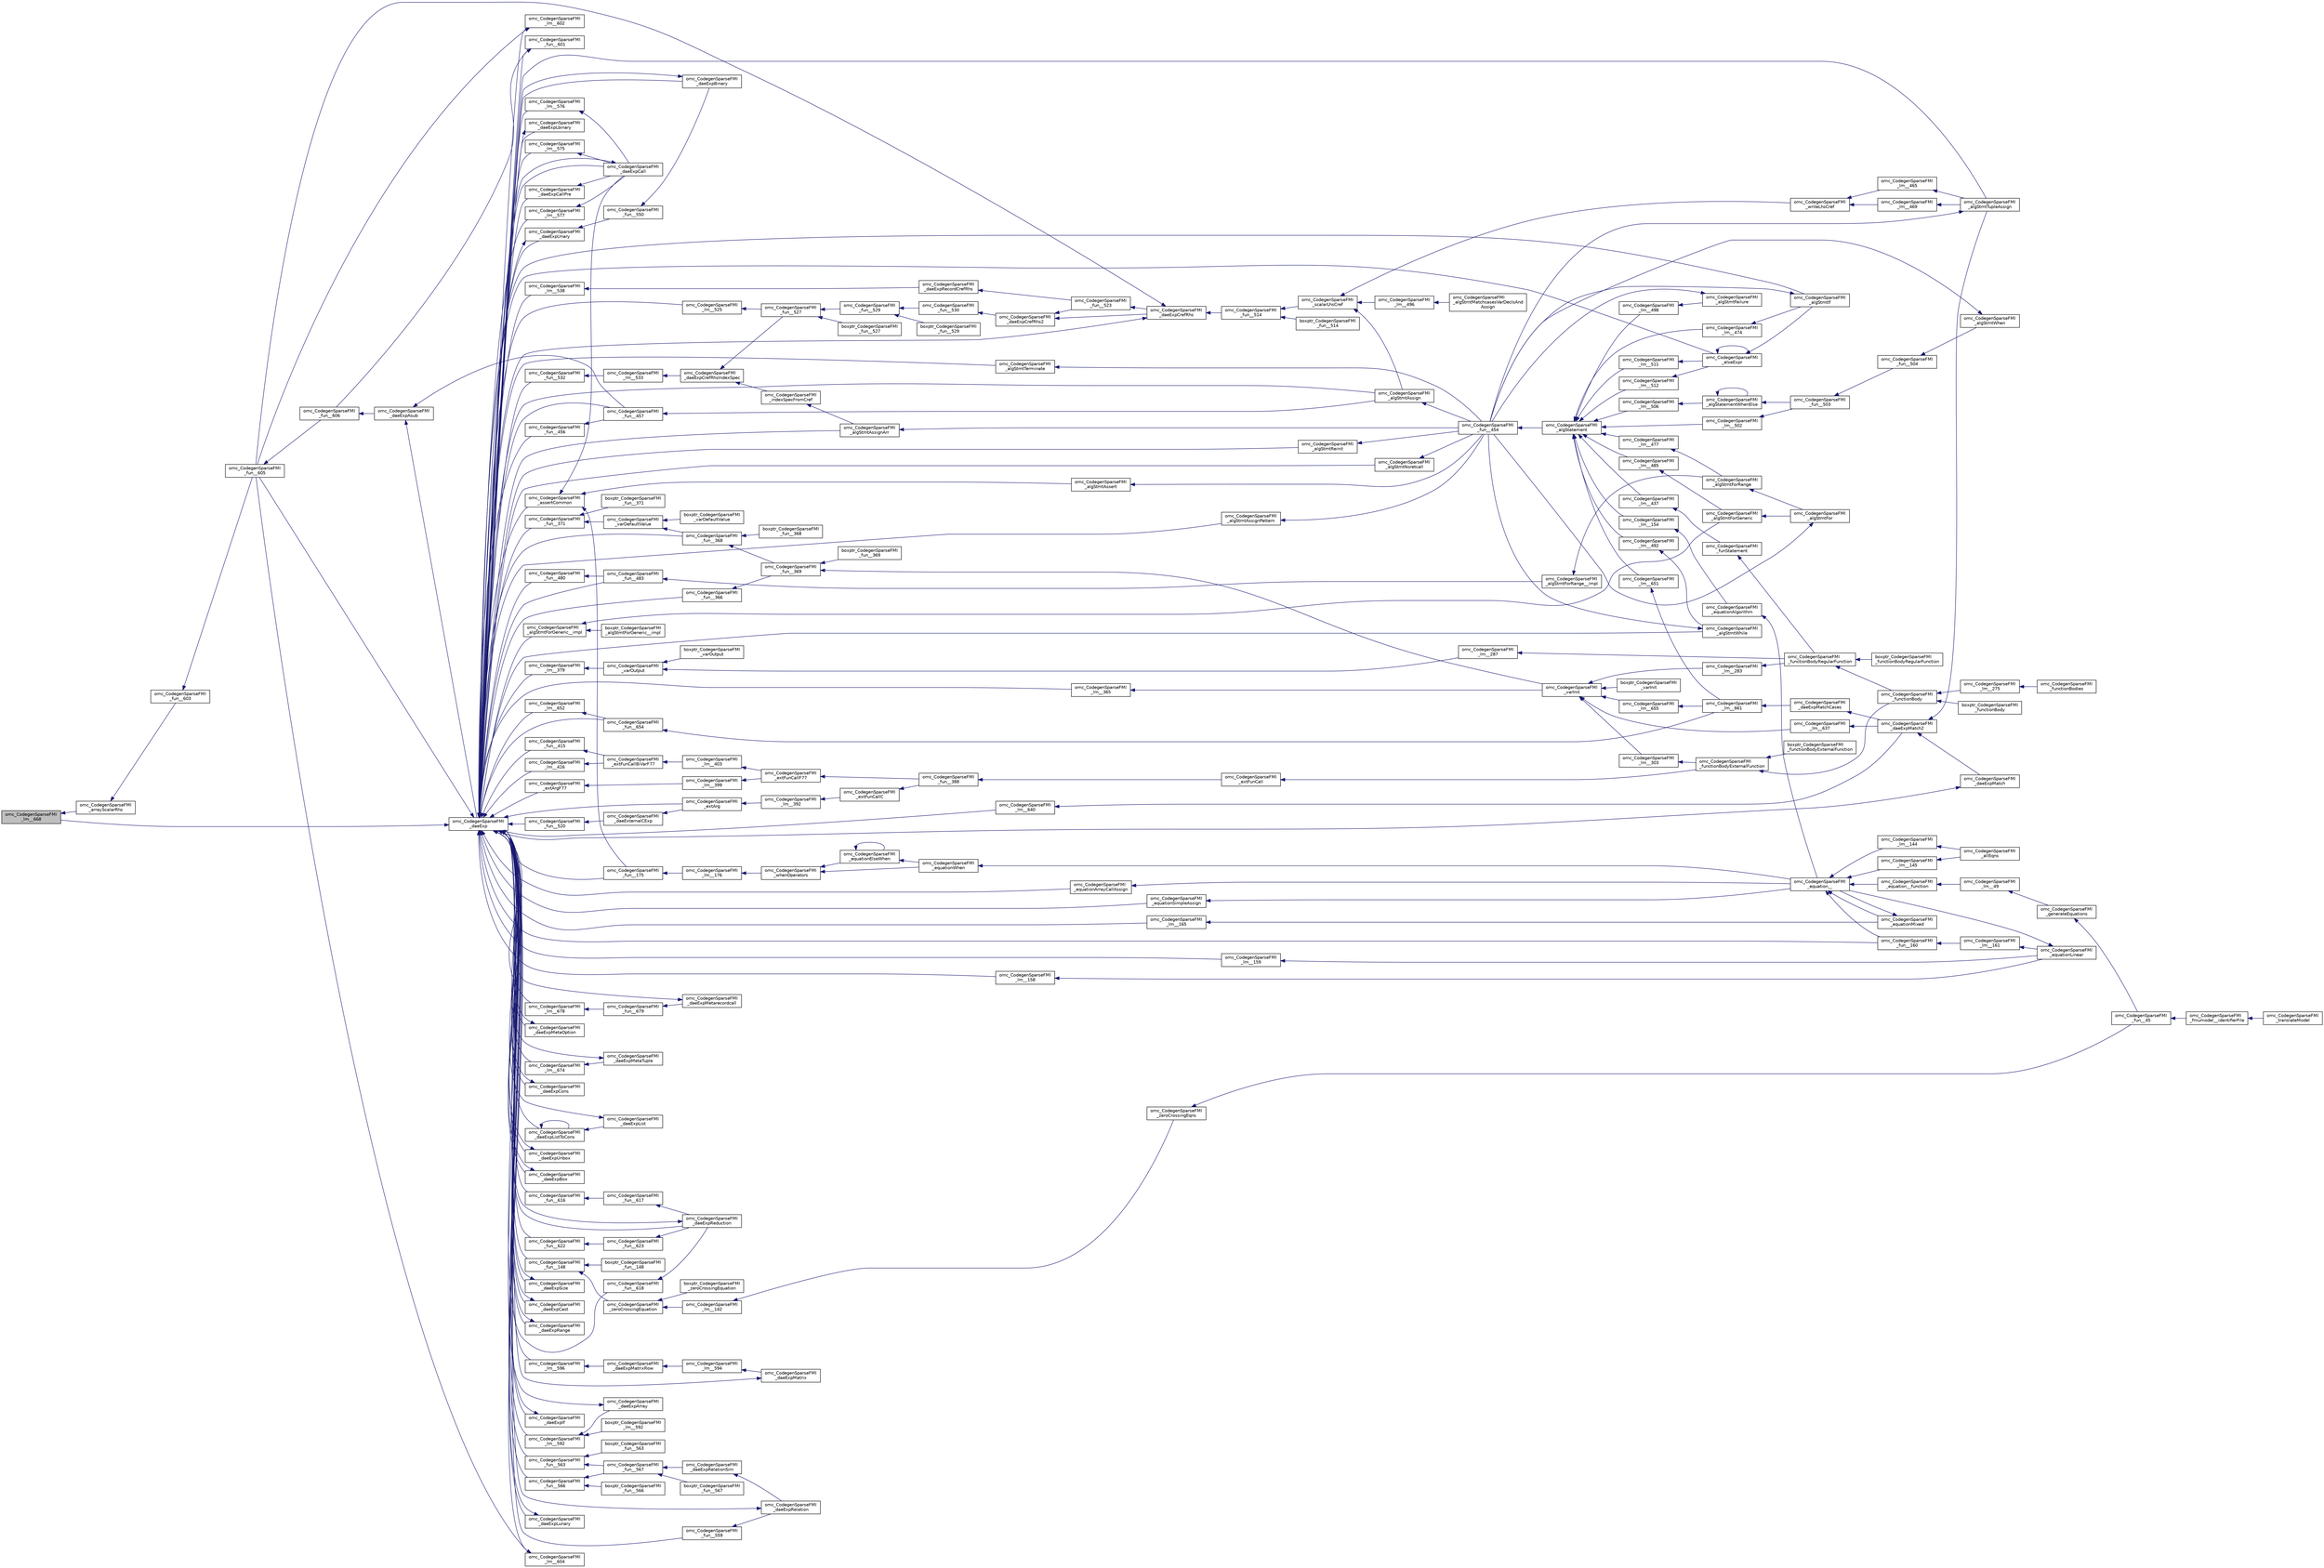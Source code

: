 digraph "omc_CodegenSparseFMI_lm__668"
{
  edge [fontname="Helvetica",fontsize="10",labelfontname="Helvetica",labelfontsize="10"];
  node [fontname="Helvetica",fontsize="10",shape=record];
  rankdir="LR";
  Node222909 [label="omc_CodegenSparseFMI\l_lm__668",height=0.2,width=0.4,color="black", fillcolor="grey75", style="filled", fontcolor="black"];
  Node222909 -> Node222910 [dir="back",color="midnightblue",fontsize="10",style="solid",fontname="Helvetica"];
  Node222910 [label="omc_CodegenSparseFMI\l_arrayScalarRhs",height=0.2,width=0.4,color="black", fillcolor="white", style="filled",URL="$da/d88/_codegen_sparse_f_m_i_8h.html#ab4de96fd8fb5647ef325ca122a4753f3"];
  Node222910 -> Node222911 [dir="back",color="midnightblue",fontsize="10",style="solid",fontname="Helvetica"];
  Node222911 [label="omc_CodegenSparseFMI\l_fun__603",height=0.2,width=0.4,color="black", fillcolor="white", style="filled",URL="$d1/d2e/_codegen_sparse_f_m_i_8c.html#adbd2857da6df0e479b3bd77c5b7a8f7d"];
  Node222911 -> Node222912 [dir="back",color="midnightblue",fontsize="10",style="solid",fontname="Helvetica"];
  Node222912 [label="omc_CodegenSparseFMI\l_fun__605",height=0.2,width=0.4,color="black", fillcolor="white", style="filled",URL="$d1/d2e/_codegen_sparse_f_m_i_8c.html#a9bd0f333ed74be93d8bd6468cde56736"];
  Node222912 -> Node222913 [dir="back",color="midnightblue",fontsize="10",style="solid",fontname="Helvetica"];
  Node222913 [label="omc_CodegenSparseFMI\l_fun__606",height=0.2,width=0.4,color="black", fillcolor="white", style="filled",URL="$d1/d2e/_codegen_sparse_f_m_i_8c.html#a57e7ee8cc6cf0e5de142a92a92caf6d0"];
  Node222913 -> Node222914 [dir="back",color="midnightblue",fontsize="10",style="solid",fontname="Helvetica"];
  Node222914 [label="omc_CodegenSparseFMI\l_daeExpAsub",height=0.2,width=0.4,color="black", fillcolor="white", style="filled",URL="$da/d88/_codegen_sparse_f_m_i_8h.html#ab042430b0f630bd548c9122206a41a76"];
  Node222914 -> Node222915 [dir="back",color="midnightblue",fontsize="10",style="solid",fontname="Helvetica"];
  Node222915 [label="omc_CodegenSparseFMI\l_daeExp",height=0.2,width=0.4,color="black", fillcolor="white", style="filled",URL="$da/d88/_codegen_sparse_f_m_i_8h.html#ab26972f772620810838d527d8554f2ac"];
  Node222915 -> Node222916 [dir="back",color="midnightblue",fontsize="10",style="solid",fontname="Helvetica"];
  Node222916 [label="omc_CodegenSparseFMI\l_assertCommon",height=0.2,width=0.4,color="black", fillcolor="white", style="filled",URL="$da/d88/_codegen_sparse_f_m_i_8h.html#affff73cc747add47129bcbacc2d38f9a"];
  Node222916 -> Node222917 [dir="back",color="midnightblue",fontsize="10",style="solid",fontname="Helvetica"];
  Node222917 [label="omc_CodegenSparseFMI\l_daeExpCall",height=0.2,width=0.4,color="black", fillcolor="white", style="filled",URL="$da/d88/_codegen_sparse_f_m_i_8h.html#a48a7b37bcd95aafb972b82321fa96aac"];
  Node222917 -> Node222915 [dir="back",color="midnightblue",fontsize="10",style="solid",fontname="Helvetica"];
  Node222916 -> Node222918 [dir="back",color="midnightblue",fontsize="10",style="solid",fontname="Helvetica"];
  Node222918 [label="omc_CodegenSparseFMI\l_algStmtAssert",height=0.2,width=0.4,color="black", fillcolor="white", style="filled",URL="$da/d88/_codegen_sparse_f_m_i_8h.html#a6b429ec5152996a5f9279a3ddf6844b0"];
  Node222918 -> Node222919 [dir="back",color="midnightblue",fontsize="10",style="solid",fontname="Helvetica"];
  Node222919 [label="omc_CodegenSparseFMI\l_fun__454",height=0.2,width=0.4,color="black", fillcolor="white", style="filled",URL="$d1/d2e/_codegen_sparse_f_m_i_8c.html#a38506d8a286cdb1703e9653cec496244"];
  Node222919 -> Node222920 [dir="back",color="midnightblue",fontsize="10",style="solid",fontname="Helvetica"];
  Node222920 [label="omc_CodegenSparseFMI\l_algStatement",height=0.2,width=0.4,color="black", fillcolor="white", style="filled",URL="$da/d88/_codegen_sparse_f_m_i_8h.html#a5d1fbf810cfb458410c3f606dd4518d6"];
  Node222920 -> Node222921 [dir="back",color="midnightblue",fontsize="10",style="solid",fontname="Helvetica"];
  Node222921 [label="omc_CodegenSparseFMI\l_lm__651",height=0.2,width=0.4,color="black", fillcolor="white", style="filled",URL="$d1/d2e/_codegen_sparse_f_m_i_8c.html#a4601ee3bb7611f920e2f9c96c21fce8e"];
  Node222921 -> Node222922 [dir="back",color="midnightblue",fontsize="10",style="solid",fontname="Helvetica"];
  Node222922 [label="omc_CodegenSparseFMI\l_lm__661",height=0.2,width=0.4,color="black", fillcolor="white", style="filled",URL="$d1/d2e/_codegen_sparse_f_m_i_8c.html#af15d08c53a5b48667e16622e16e97ec5"];
  Node222922 -> Node222923 [dir="back",color="midnightblue",fontsize="10",style="solid",fontname="Helvetica"];
  Node222923 [label="omc_CodegenSparseFMI\l_daeExpMatchCases",height=0.2,width=0.4,color="black", fillcolor="white", style="filled",URL="$da/d88/_codegen_sparse_f_m_i_8h.html#a67c72be0aaa49a7a85509e1c5ab98b41"];
  Node222923 -> Node222924 [dir="back",color="midnightblue",fontsize="10",style="solid",fontname="Helvetica"];
  Node222924 [label="omc_CodegenSparseFMI\l_daeExpMatch2",height=0.2,width=0.4,color="black", fillcolor="white", style="filled",URL="$da/d88/_codegen_sparse_f_m_i_8h.html#a3d2d85eda4fc6adaf9f0a30a7a870128"];
  Node222924 -> Node222925 [dir="back",color="midnightblue",fontsize="10",style="solid",fontname="Helvetica"];
  Node222925 [label="omc_CodegenSparseFMI\l_daeExpMatch",height=0.2,width=0.4,color="black", fillcolor="white", style="filled",URL="$da/d88/_codegen_sparse_f_m_i_8h.html#a59ba01dc770311168227b0e3a87b1e1d"];
  Node222925 -> Node222915 [dir="back",color="midnightblue",fontsize="10",style="solid",fontname="Helvetica"];
  Node222924 -> Node222926 [dir="back",color="midnightblue",fontsize="10",style="solid",fontname="Helvetica"];
  Node222926 [label="omc_CodegenSparseFMI\l_algStmtTupleAssign",height=0.2,width=0.4,color="black", fillcolor="white", style="filled",URL="$da/d88/_codegen_sparse_f_m_i_8h.html#a97aeb17841cb7160e7635ac180b44c9c"];
  Node222926 -> Node222919 [dir="back",color="midnightblue",fontsize="10",style="solid",fontname="Helvetica"];
  Node222920 -> Node222927 [dir="back",color="midnightblue",fontsize="10",style="solid",fontname="Helvetica"];
  Node222927 [label="omc_CodegenSparseFMI\l_lm__512",height=0.2,width=0.4,color="black", fillcolor="white", style="filled",URL="$d1/d2e/_codegen_sparse_f_m_i_8c.html#af95888dfe83bb5057d8fd4311bb02812"];
  Node222927 -> Node222928 [dir="back",color="midnightblue",fontsize="10",style="solid",fontname="Helvetica"];
  Node222928 [label="omc_CodegenSparseFMI\l_elseExpr",height=0.2,width=0.4,color="black", fillcolor="white", style="filled",URL="$da/d88/_codegen_sparse_f_m_i_8h.html#ae02994b817886c3b7f562e9552fec536"];
  Node222928 -> Node222928 [dir="back",color="midnightblue",fontsize="10",style="solid",fontname="Helvetica"];
  Node222928 -> Node222929 [dir="back",color="midnightblue",fontsize="10",style="solid",fontname="Helvetica"];
  Node222929 [label="omc_CodegenSparseFMI\l_algStmtIf",height=0.2,width=0.4,color="black", fillcolor="white", style="filled",URL="$da/d88/_codegen_sparse_f_m_i_8h.html#aa72b2ef57d1e5ee8a926acad88bf499d"];
  Node222929 -> Node222919 [dir="back",color="midnightblue",fontsize="10",style="solid",fontname="Helvetica"];
  Node222920 -> Node222930 [dir="back",color="midnightblue",fontsize="10",style="solid",fontname="Helvetica"];
  Node222930 [label="omc_CodegenSparseFMI\l_lm__511",height=0.2,width=0.4,color="black", fillcolor="white", style="filled",URL="$d1/d2e/_codegen_sparse_f_m_i_8c.html#ab0773a7f193a1fc208023bda15bcd13e"];
  Node222930 -> Node222928 [dir="back",color="midnightblue",fontsize="10",style="solid",fontname="Helvetica"];
  Node222920 -> Node222931 [dir="back",color="midnightblue",fontsize="10",style="solid",fontname="Helvetica"];
  Node222931 [label="omc_CodegenSparseFMI\l_lm__506",height=0.2,width=0.4,color="black", fillcolor="white", style="filled",URL="$d1/d2e/_codegen_sparse_f_m_i_8c.html#ab9c484cbc52677b6df8e8fb6df621cc0"];
  Node222931 -> Node222932 [dir="back",color="midnightblue",fontsize="10",style="solid",fontname="Helvetica"];
  Node222932 [label="omc_CodegenSparseFMI\l_algStatementWhenElse",height=0.2,width=0.4,color="black", fillcolor="white", style="filled",URL="$da/d88/_codegen_sparse_f_m_i_8h.html#a55c70c95b005ab4e4a668af539875303"];
  Node222932 -> Node222932 [dir="back",color="midnightblue",fontsize="10",style="solid",fontname="Helvetica"];
  Node222932 -> Node222933 [dir="back",color="midnightblue",fontsize="10",style="solid",fontname="Helvetica"];
  Node222933 [label="omc_CodegenSparseFMI\l_fun__503",height=0.2,width=0.4,color="black", fillcolor="white", style="filled",URL="$d1/d2e/_codegen_sparse_f_m_i_8c.html#a2f60622244298e4d41f2a4f51d7b6875"];
  Node222933 -> Node222934 [dir="back",color="midnightblue",fontsize="10",style="solid",fontname="Helvetica"];
  Node222934 [label="omc_CodegenSparseFMI\l_fun__504",height=0.2,width=0.4,color="black", fillcolor="white", style="filled",URL="$d1/d2e/_codegen_sparse_f_m_i_8c.html#a34c708458b1cf12fb6f5f8b4d739cfd1"];
  Node222934 -> Node222935 [dir="back",color="midnightblue",fontsize="10",style="solid",fontname="Helvetica"];
  Node222935 [label="omc_CodegenSparseFMI\l_algStmtWhen",height=0.2,width=0.4,color="black", fillcolor="white", style="filled",URL="$da/d88/_codegen_sparse_f_m_i_8h.html#a1045cff030f158d7beb1890107038b8d"];
  Node222935 -> Node222919 [dir="back",color="midnightblue",fontsize="10",style="solid",fontname="Helvetica"];
  Node222920 -> Node222936 [dir="back",color="midnightblue",fontsize="10",style="solid",fontname="Helvetica"];
  Node222936 [label="omc_CodegenSparseFMI\l_lm__502",height=0.2,width=0.4,color="black", fillcolor="white", style="filled",URL="$d1/d2e/_codegen_sparse_f_m_i_8c.html#a7b108abc44b96cb6c9ed48e243a90fad"];
  Node222936 -> Node222933 [dir="back",color="midnightblue",fontsize="10",style="solid",fontname="Helvetica"];
  Node222920 -> Node222937 [dir="back",color="midnightblue",fontsize="10",style="solid",fontname="Helvetica"];
  Node222937 [label="omc_CodegenSparseFMI\l_lm__498",height=0.2,width=0.4,color="black", fillcolor="white", style="filled",URL="$d1/d2e/_codegen_sparse_f_m_i_8c.html#a9a587324a76d2a404951bc9b392ed5cb"];
  Node222937 -> Node222938 [dir="back",color="midnightblue",fontsize="10",style="solid",fontname="Helvetica"];
  Node222938 [label="omc_CodegenSparseFMI\l_algStmtFailure",height=0.2,width=0.4,color="black", fillcolor="white", style="filled",URL="$da/d88/_codegen_sparse_f_m_i_8h.html#ad11b2d0a665f24fbe809721a52d58392"];
  Node222938 -> Node222919 [dir="back",color="midnightblue",fontsize="10",style="solid",fontname="Helvetica"];
  Node222920 -> Node222939 [dir="back",color="midnightblue",fontsize="10",style="solid",fontname="Helvetica"];
  Node222939 [label="omc_CodegenSparseFMI\l_lm__492",height=0.2,width=0.4,color="black", fillcolor="white", style="filled",URL="$d1/d2e/_codegen_sparse_f_m_i_8c.html#a72ef5dd5785e8cfbae898a4957299174"];
  Node222939 -> Node222940 [dir="back",color="midnightblue",fontsize="10",style="solid",fontname="Helvetica"];
  Node222940 [label="omc_CodegenSparseFMI\l_algStmtWhile",height=0.2,width=0.4,color="black", fillcolor="white", style="filled",URL="$da/d88/_codegen_sparse_f_m_i_8h.html#a737e817657aa616db460e3a97c2e3107"];
  Node222940 -> Node222919 [dir="back",color="midnightblue",fontsize="10",style="solid",fontname="Helvetica"];
  Node222920 -> Node222941 [dir="back",color="midnightblue",fontsize="10",style="solid",fontname="Helvetica"];
  Node222941 [label="omc_CodegenSparseFMI\l_lm__485",height=0.2,width=0.4,color="black", fillcolor="white", style="filled",URL="$d1/d2e/_codegen_sparse_f_m_i_8c.html#aaee69379b676eacca1ab73ffa0291eea"];
  Node222941 -> Node222942 [dir="back",color="midnightblue",fontsize="10",style="solid",fontname="Helvetica"];
  Node222942 [label="omc_CodegenSparseFMI\l_algStmtForGeneric",height=0.2,width=0.4,color="black", fillcolor="white", style="filled",URL="$da/d88/_codegen_sparse_f_m_i_8h.html#a15ee44d2afe47cb6295a4d916b0ca7a1"];
  Node222942 -> Node222943 [dir="back",color="midnightblue",fontsize="10",style="solid",fontname="Helvetica"];
  Node222943 [label="omc_CodegenSparseFMI\l_algStmtFor",height=0.2,width=0.4,color="black", fillcolor="white", style="filled",URL="$da/d88/_codegen_sparse_f_m_i_8h.html#a4a85a211bdd342c5634f687ac8530821"];
  Node222943 -> Node222919 [dir="back",color="midnightblue",fontsize="10",style="solid",fontname="Helvetica"];
  Node222920 -> Node222944 [dir="back",color="midnightblue",fontsize="10",style="solid",fontname="Helvetica"];
  Node222944 [label="omc_CodegenSparseFMI\l_lm__477",height=0.2,width=0.4,color="black", fillcolor="white", style="filled",URL="$d1/d2e/_codegen_sparse_f_m_i_8c.html#a2f9a22c9a97ca26efa4457a52c8310c9"];
  Node222944 -> Node222945 [dir="back",color="midnightblue",fontsize="10",style="solid",fontname="Helvetica"];
  Node222945 [label="omc_CodegenSparseFMI\l_algStmtForRange",height=0.2,width=0.4,color="black", fillcolor="white", style="filled",URL="$da/d88/_codegen_sparse_f_m_i_8h.html#aec1da676936e15ede37d5d7df69bd5d3"];
  Node222945 -> Node222943 [dir="back",color="midnightblue",fontsize="10",style="solid",fontname="Helvetica"];
  Node222920 -> Node222946 [dir="back",color="midnightblue",fontsize="10",style="solid",fontname="Helvetica"];
  Node222946 [label="omc_CodegenSparseFMI\l_lm__474",height=0.2,width=0.4,color="black", fillcolor="white", style="filled",URL="$d1/d2e/_codegen_sparse_f_m_i_8c.html#a39706f1a079b0966689768a75ddc77b3"];
  Node222946 -> Node222929 [dir="back",color="midnightblue",fontsize="10",style="solid",fontname="Helvetica"];
  Node222920 -> Node222947 [dir="back",color="midnightblue",fontsize="10",style="solid",fontname="Helvetica"];
  Node222947 [label="omc_CodegenSparseFMI\l_lm__437",height=0.2,width=0.4,color="black", fillcolor="white", style="filled",URL="$d1/d2e/_codegen_sparse_f_m_i_8c.html#a1bcb8bb8090787c8cfad3cc233eb2cbb"];
  Node222947 -> Node222948 [dir="back",color="midnightblue",fontsize="10",style="solid",fontname="Helvetica"];
  Node222948 [label="omc_CodegenSparseFMI\l_funStatement",height=0.2,width=0.4,color="black", fillcolor="white", style="filled",URL="$da/d88/_codegen_sparse_f_m_i_8h.html#a6011fbd6700693d91a736f67f7cd333a"];
  Node222948 -> Node222949 [dir="back",color="midnightblue",fontsize="10",style="solid",fontname="Helvetica"];
  Node222949 [label="omc_CodegenSparseFMI\l_functionBodyRegularFunction",height=0.2,width=0.4,color="black", fillcolor="white", style="filled",URL="$da/d88/_codegen_sparse_f_m_i_8h.html#a35f588d60d8560ad7c541738fc9bc5d0"];
  Node222949 -> Node222950 [dir="back",color="midnightblue",fontsize="10",style="solid",fontname="Helvetica"];
  Node222950 [label="boxptr_CodegenSparseFMI\l_functionBodyRegularFunction",height=0.2,width=0.4,color="black", fillcolor="white", style="filled",URL="$da/d88/_codegen_sparse_f_m_i_8h.html#ad0cd59d6ca1bf8ab02b015f235daadf1"];
  Node222949 -> Node222951 [dir="back",color="midnightblue",fontsize="10",style="solid",fontname="Helvetica"];
  Node222951 [label="omc_CodegenSparseFMI\l_functionBody",height=0.2,width=0.4,color="black", fillcolor="white", style="filled",URL="$da/d88/_codegen_sparse_f_m_i_8h.html#a8326dd08d50f77b343a0b1e9fdee90d6"];
  Node222951 -> Node222952 [dir="back",color="midnightblue",fontsize="10",style="solid",fontname="Helvetica"];
  Node222952 [label="boxptr_CodegenSparseFMI\l_functionBody",height=0.2,width=0.4,color="black", fillcolor="white", style="filled",URL="$da/d88/_codegen_sparse_f_m_i_8h.html#a1450c37977ff46f0a318f1740d46b3a2"];
  Node222951 -> Node222953 [dir="back",color="midnightblue",fontsize="10",style="solid",fontname="Helvetica"];
  Node222953 [label="omc_CodegenSparseFMI\l_lm__275",height=0.2,width=0.4,color="black", fillcolor="white", style="filled",URL="$d1/d2e/_codegen_sparse_f_m_i_8c.html#afa6f1fb10983410b266344362bafabb7"];
  Node222953 -> Node222954 [dir="back",color="midnightblue",fontsize="10",style="solid",fontname="Helvetica"];
  Node222954 [label="omc_CodegenSparseFMI\l_functionBodies",height=0.2,width=0.4,color="black", fillcolor="white", style="filled",URL="$da/d88/_codegen_sparse_f_m_i_8h.html#ad5d463f801d993e3be31d7c8963771af"];
  Node222920 -> Node222955 [dir="back",color="midnightblue",fontsize="10",style="solid",fontname="Helvetica"];
  Node222955 [label="omc_CodegenSparseFMI\l_lm__154",height=0.2,width=0.4,color="black", fillcolor="white", style="filled",URL="$d1/d2e/_codegen_sparse_f_m_i_8c.html#a1572fc969206bf7560bccaad1883519a"];
  Node222955 -> Node222956 [dir="back",color="midnightblue",fontsize="10",style="solid",fontname="Helvetica"];
  Node222956 [label="omc_CodegenSparseFMI\l_equationAlgorithm",height=0.2,width=0.4,color="black", fillcolor="white", style="filled",URL="$da/d88/_codegen_sparse_f_m_i_8h.html#adc1144a1e01b13d32f1cd272edef769f"];
  Node222956 -> Node222957 [dir="back",color="midnightblue",fontsize="10",style="solid",fontname="Helvetica"];
  Node222957 [label="omc_CodegenSparseFMI\l_equation__",height=0.2,width=0.4,color="black", fillcolor="white", style="filled",URL="$da/d88/_codegen_sparse_f_m_i_8h.html#a99f4c0cb745d02faf3615bcda104a18a"];
  Node222957 -> Node222958 [dir="back",color="midnightblue",fontsize="10",style="solid",fontname="Helvetica"];
  Node222958 [label="omc_CodegenSparseFMI\l_equationMixed",height=0.2,width=0.4,color="black", fillcolor="white", style="filled",URL="$da/d88/_codegen_sparse_f_m_i_8h.html#ac29f9768bd0d77a3e1e85ee8d33113f2"];
  Node222958 -> Node222957 [dir="back",color="midnightblue",fontsize="10",style="solid",fontname="Helvetica"];
  Node222957 -> Node222959 [dir="back",color="midnightblue",fontsize="10",style="solid",fontname="Helvetica"];
  Node222959 [label="omc_CodegenSparseFMI\l_fun__160",height=0.2,width=0.4,color="black", fillcolor="white", style="filled",URL="$d1/d2e/_codegen_sparse_f_m_i_8c.html#ae706b7e1daac9ecce083bb0f153c4537"];
  Node222959 -> Node222960 [dir="back",color="midnightblue",fontsize="10",style="solid",fontname="Helvetica"];
  Node222960 [label="omc_CodegenSparseFMI\l_lm__161",height=0.2,width=0.4,color="black", fillcolor="white", style="filled",URL="$d1/d2e/_codegen_sparse_f_m_i_8c.html#afef10b15667b5fa348e2e5474100a059"];
  Node222960 -> Node222961 [dir="back",color="midnightblue",fontsize="10",style="solid",fontname="Helvetica"];
  Node222961 [label="omc_CodegenSparseFMI\l_equationLinear",height=0.2,width=0.4,color="black", fillcolor="white", style="filled",URL="$da/d88/_codegen_sparse_f_m_i_8h.html#ae8ae758cee8e51f80c69f273ea2dead4"];
  Node222961 -> Node222957 [dir="back",color="midnightblue",fontsize="10",style="solid",fontname="Helvetica"];
  Node222957 -> Node222962 [dir="back",color="midnightblue",fontsize="10",style="solid",fontname="Helvetica"];
  Node222962 [label="omc_CodegenSparseFMI\l_lm__145",height=0.2,width=0.4,color="black", fillcolor="white", style="filled",URL="$d1/d2e/_codegen_sparse_f_m_i_8c.html#a482b9fe4a2cf1170ba37c04cbeeba56b"];
  Node222962 -> Node222963 [dir="back",color="midnightblue",fontsize="10",style="solid",fontname="Helvetica"];
  Node222963 [label="omc_CodegenSparseFMI\l_allEqns",height=0.2,width=0.4,color="black", fillcolor="white", style="filled",URL="$da/d88/_codegen_sparse_f_m_i_8h.html#a94fa0652e8d98e8869394cc988af391b"];
  Node222957 -> Node222964 [dir="back",color="midnightblue",fontsize="10",style="solid",fontname="Helvetica"];
  Node222964 [label="omc_CodegenSparseFMI\l_lm__144",height=0.2,width=0.4,color="black", fillcolor="white", style="filled",URL="$d1/d2e/_codegen_sparse_f_m_i_8c.html#a53bc84287c3730b73c523380ca378dcf"];
  Node222964 -> Node222963 [dir="back",color="midnightblue",fontsize="10",style="solid",fontname="Helvetica"];
  Node222957 -> Node222965 [dir="back",color="midnightblue",fontsize="10",style="solid",fontname="Helvetica"];
  Node222965 [label="omc_CodegenSparseFMI\l_equation__function",height=0.2,width=0.4,color="black", fillcolor="white", style="filled",URL="$da/d88/_codegen_sparse_f_m_i_8h.html#a3b6d78478d2920ade27380933feef664"];
  Node222965 -> Node222966 [dir="back",color="midnightblue",fontsize="10",style="solid",fontname="Helvetica"];
  Node222966 [label="omc_CodegenSparseFMI\l_lm__49",height=0.2,width=0.4,color="black", fillcolor="white", style="filled",URL="$d1/d2e/_codegen_sparse_f_m_i_8c.html#afd950130e5951ce5d9b078504b8e5445"];
  Node222966 -> Node222967 [dir="back",color="midnightblue",fontsize="10",style="solid",fontname="Helvetica"];
  Node222967 [label="omc_CodegenSparseFMI\l_generateEquations",height=0.2,width=0.4,color="black", fillcolor="white", style="filled",URL="$da/d88/_codegen_sparse_f_m_i_8h.html#a944e50c37aa93fa6e9c540a7d9a7f671"];
  Node222967 -> Node222968 [dir="back",color="midnightblue",fontsize="10",style="solid",fontname="Helvetica"];
  Node222968 [label="omc_CodegenSparseFMI\l_fun__45",height=0.2,width=0.4,color="black", fillcolor="white", style="filled",URL="$d1/d2e/_codegen_sparse_f_m_i_8c.html#a33c397eee4567dbaf5269d88f9ea50f2"];
  Node222968 -> Node222969 [dir="back",color="midnightblue",fontsize="10",style="solid",fontname="Helvetica"];
  Node222969 [label="omc_CodegenSparseFMI\l_fmumodel__identifierFile",height=0.2,width=0.4,color="black", fillcolor="white", style="filled",URL="$da/d88/_codegen_sparse_f_m_i_8h.html#a0d704247081fbb1f268bdd5ae5d7f3f3"];
  Node222969 -> Node222970 [dir="back",color="midnightblue",fontsize="10",style="solid",fontname="Helvetica"];
  Node222970 [label="omc_CodegenSparseFMI\l_translateModel",height=0.2,width=0.4,color="black", fillcolor="white", style="filled",URL="$da/d88/_codegen_sparse_f_m_i_8h.html#a6e115544fcae7968ab9fa00a0ea17b1d"];
  Node222916 -> Node222971 [dir="back",color="midnightblue",fontsize="10",style="solid",fontname="Helvetica"];
  Node222971 [label="omc_CodegenSparseFMI\l_fun__175",height=0.2,width=0.4,color="black", fillcolor="white", style="filled",URL="$d1/d2e/_codegen_sparse_f_m_i_8c.html#ae71d3dbce84027f4da25d630128e9f06"];
  Node222971 -> Node222972 [dir="back",color="midnightblue",fontsize="10",style="solid",fontname="Helvetica"];
  Node222972 [label="omc_CodegenSparseFMI\l_lm__176",height=0.2,width=0.4,color="black", fillcolor="white", style="filled",URL="$d1/d2e/_codegen_sparse_f_m_i_8c.html#a3aab67e796da3718ac21ae4e0b10522b"];
  Node222972 -> Node222973 [dir="back",color="midnightblue",fontsize="10",style="solid",fontname="Helvetica"];
  Node222973 [label="omc_CodegenSparseFMI\l_whenOperators",height=0.2,width=0.4,color="black", fillcolor="white", style="filled",URL="$da/d88/_codegen_sparse_f_m_i_8h.html#aaa56a6cbe937c9e43604fbefcddc43d4"];
  Node222973 -> Node222974 [dir="back",color="midnightblue",fontsize="10",style="solid",fontname="Helvetica"];
  Node222974 [label="omc_CodegenSparseFMI\l_equationElseWhen",height=0.2,width=0.4,color="black", fillcolor="white", style="filled",URL="$da/d88/_codegen_sparse_f_m_i_8h.html#a9252f94be6a8d4db5d542a2a30867d21"];
  Node222974 -> Node222974 [dir="back",color="midnightblue",fontsize="10",style="solid",fontname="Helvetica"];
  Node222974 -> Node222975 [dir="back",color="midnightblue",fontsize="10",style="solid",fontname="Helvetica"];
  Node222975 [label="omc_CodegenSparseFMI\l_equationWhen",height=0.2,width=0.4,color="black", fillcolor="white", style="filled",URL="$da/d88/_codegen_sparse_f_m_i_8h.html#a182b50d619540de019adbeb9053f85d2"];
  Node222975 -> Node222957 [dir="back",color="midnightblue",fontsize="10",style="solid",fontname="Helvetica"];
  Node222973 -> Node222975 [dir="back",color="midnightblue",fontsize="10",style="solid",fontname="Helvetica"];
  Node222915 -> Node222976 [dir="back",color="midnightblue",fontsize="10",style="solid",fontname="Helvetica"];
  Node222976 [label="omc_CodegenSparseFMI\l_algStmtAssignPattern",height=0.2,width=0.4,color="black", fillcolor="white", style="filled",URL="$da/d88/_codegen_sparse_f_m_i_8h.html#aa769cf6a279946c8484ba60efafa1bc7"];
  Node222976 -> Node222919 [dir="back",color="midnightblue",fontsize="10",style="solid",fontname="Helvetica"];
  Node222915 -> Node222977 [dir="back",color="midnightblue",fontsize="10",style="solid",fontname="Helvetica"];
  Node222977 [label="omc_CodegenSparseFMI\l_lm__678",height=0.2,width=0.4,color="black", fillcolor="white", style="filled",URL="$d1/d2e/_codegen_sparse_f_m_i_8c.html#a128c47290974b3ffbcea043e82979943"];
  Node222977 -> Node222978 [dir="back",color="midnightblue",fontsize="10",style="solid",fontname="Helvetica"];
  Node222978 [label="omc_CodegenSparseFMI\l_fun__679",height=0.2,width=0.4,color="black", fillcolor="white", style="filled",URL="$d1/d2e/_codegen_sparse_f_m_i_8c.html#a2365ba198f39b872daa06cc5d23c6252"];
  Node222978 -> Node222979 [dir="back",color="midnightblue",fontsize="10",style="solid",fontname="Helvetica"];
  Node222979 [label="omc_CodegenSparseFMI\l_daeExpMetarecordcall",height=0.2,width=0.4,color="black", fillcolor="white", style="filled",URL="$da/d88/_codegen_sparse_f_m_i_8h.html#af4d3cdaeb7380d8a65146e12030c5c0e"];
  Node222979 -> Node222915 [dir="back",color="midnightblue",fontsize="10",style="solid",fontname="Helvetica"];
  Node222915 -> Node222980 [dir="back",color="midnightblue",fontsize="10",style="solid",fontname="Helvetica"];
  Node222980 [label="omc_CodegenSparseFMI\l_daeExpMetaOption",height=0.2,width=0.4,color="black", fillcolor="white", style="filled",URL="$da/d88/_codegen_sparse_f_m_i_8h.html#ae536b39241762561555271004c37440e"];
  Node222980 -> Node222915 [dir="back",color="midnightblue",fontsize="10",style="solid",fontname="Helvetica"];
  Node222915 -> Node222981 [dir="back",color="midnightblue",fontsize="10",style="solid",fontname="Helvetica"];
  Node222981 [label="omc_CodegenSparseFMI\l_lm__674",height=0.2,width=0.4,color="black", fillcolor="white", style="filled",URL="$d1/d2e/_codegen_sparse_f_m_i_8c.html#ad52f1b672015908228e495a9b9ff40ca"];
  Node222981 -> Node222982 [dir="back",color="midnightblue",fontsize="10",style="solid",fontname="Helvetica"];
  Node222982 [label="omc_CodegenSparseFMI\l_daeExpMetaTuple",height=0.2,width=0.4,color="black", fillcolor="white", style="filled",URL="$da/d88/_codegen_sparse_f_m_i_8h.html#a37dab4d4c7bc7fd838505c060a8b9049"];
  Node222982 -> Node222915 [dir="back",color="midnightblue",fontsize="10",style="solid",fontname="Helvetica"];
  Node222915 -> Node222983 [dir="back",color="midnightblue",fontsize="10",style="solid",fontname="Helvetica"];
  Node222983 [label="omc_CodegenSparseFMI\l_daeExpCons",height=0.2,width=0.4,color="black", fillcolor="white", style="filled",URL="$da/d88/_codegen_sparse_f_m_i_8h.html#ab881b9f7dbddb69fe91bb74c9c5c54c1"];
  Node222983 -> Node222915 [dir="back",color="midnightblue",fontsize="10",style="solid",fontname="Helvetica"];
  Node222915 -> Node222984 [dir="back",color="midnightblue",fontsize="10",style="solid",fontname="Helvetica"];
  Node222984 [label="omc_CodegenSparseFMI\l_daeExpListToCons",height=0.2,width=0.4,color="black", fillcolor="white", style="filled",URL="$da/d88/_codegen_sparse_f_m_i_8h.html#a1d1ae6cb82e69292e58b8c65e002ea55"];
  Node222984 -> Node222984 [dir="back",color="midnightblue",fontsize="10",style="solid",fontname="Helvetica"];
  Node222984 -> Node222985 [dir="back",color="midnightblue",fontsize="10",style="solid",fontname="Helvetica"];
  Node222985 [label="omc_CodegenSparseFMI\l_daeExpList",height=0.2,width=0.4,color="black", fillcolor="white", style="filled",URL="$da/d88/_codegen_sparse_f_m_i_8h.html#a2f666b582c610d5c8b23988ecba9664b"];
  Node222985 -> Node222915 [dir="back",color="midnightblue",fontsize="10",style="solid",fontname="Helvetica"];
  Node222915 -> Node222909 [dir="back",color="midnightblue",fontsize="10",style="solid",fontname="Helvetica"];
  Node222915 -> Node222986 [dir="back",color="midnightblue",fontsize="10",style="solid",fontname="Helvetica"];
  Node222986 [label="omc_CodegenSparseFMI\l_daeExpUnbox",height=0.2,width=0.4,color="black", fillcolor="white", style="filled",URL="$da/d88/_codegen_sparse_f_m_i_8h.html#ad8a93ec5bfec6454d268e95a82bf96b8"];
  Node222986 -> Node222915 [dir="back",color="midnightblue",fontsize="10",style="solid",fontname="Helvetica"];
  Node222915 -> Node222987 [dir="back",color="midnightblue",fontsize="10",style="solid",fontname="Helvetica"];
  Node222987 [label="omc_CodegenSparseFMI\l_daeExpBox",height=0.2,width=0.4,color="black", fillcolor="white", style="filled",URL="$da/d88/_codegen_sparse_f_m_i_8h.html#a39dc1615a535b01d20db9b87fc607d3c"];
  Node222987 -> Node222915 [dir="back",color="midnightblue",fontsize="10",style="solid",fontname="Helvetica"];
  Node222915 -> Node222988 [dir="back",color="midnightblue",fontsize="10",style="solid",fontname="Helvetica"];
  Node222988 [label="omc_CodegenSparseFMI\l_fun__654",height=0.2,width=0.4,color="black", fillcolor="white", style="filled",URL="$d1/d2e/_codegen_sparse_f_m_i_8c.html#a779418d021f2bf6e5e05257271d6512f"];
  Node222988 -> Node222922 [dir="back",color="midnightblue",fontsize="10",style="solid",fontname="Helvetica"];
  Node222915 -> Node222989 [dir="back",color="midnightblue",fontsize="10",style="solid",fontname="Helvetica"];
  Node222989 [label="omc_CodegenSparseFMI\l_lm__652",height=0.2,width=0.4,color="black", fillcolor="white", style="filled",URL="$d1/d2e/_codegen_sparse_f_m_i_8c.html#afb77daba20dc13d99f8916228d277ad2"];
  Node222989 -> Node222988 [dir="back",color="midnightblue",fontsize="10",style="solid",fontname="Helvetica"];
  Node222915 -> Node222990 [dir="back",color="midnightblue",fontsize="10",style="solid",fontname="Helvetica"];
  Node222990 [label="omc_CodegenSparseFMI\l_lm__640",height=0.2,width=0.4,color="black", fillcolor="white", style="filled",URL="$d1/d2e/_codegen_sparse_f_m_i_8c.html#ab7ae5141c274871c57b0fb912e7ddaf7"];
  Node222990 -> Node222924 [dir="back",color="midnightblue",fontsize="10",style="solid",fontname="Helvetica"];
  Node222915 -> Node222991 [dir="back",color="midnightblue",fontsize="10",style="solid",fontname="Helvetica"];
  Node222991 [label="omc_CodegenSparseFMI\l_daeExpReduction",height=0.2,width=0.4,color="black", fillcolor="white", style="filled",URL="$da/d88/_codegen_sparse_f_m_i_8h.html#a215e1cfa638090eb2c87b8d31be99cf0"];
  Node222991 -> Node222915 [dir="back",color="midnightblue",fontsize="10",style="solid",fontname="Helvetica"];
  Node222915 -> Node222992 [dir="back",color="midnightblue",fontsize="10",style="solid",fontname="Helvetica"];
  Node222992 [label="omc_CodegenSparseFMI\l_fun__622",height=0.2,width=0.4,color="black", fillcolor="white", style="filled",URL="$d1/d2e/_codegen_sparse_f_m_i_8c.html#ae5c95b0ba06e68ed18a5d60da4cda046"];
  Node222992 -> Node222993 [dir="back",color="midnightblue",fontsize="10",style="solid",fontname="Helvetica"];
  Node222993 [label="omc_CodegenSparseFMI\l_fun__623",height=0.2,width=0.4,color="black", fillcolor="white", style="filled",URL="$d1/d2e/_codegen_sparse_f_m_i_8c.html#ad252a6b0c4628a8f587fbfdf6b702226"];
  Node222993 -> Node222991 [dir="back",color="midnightblue",fontsize="10",style="solid",fontname="Helvetica"];
  Node222915 -> Node222994 [dir="back",color="midnightblue",fontsize="10",style="solid",fontname="Helvetica"];
  Node222994 [label="omc_CodegenSparseFMI\l_fun__618",height=0.2,width=0.4,color="black", fillcolor="white", style="filled",URL="$d1/d2e/_codegen_sparse_f_m_i_8c.html#a6b9efcf5bb1e83e9d6d64821e5b15530"];
  Node222994 -> Node222991 [dir="back",color="midnightblue",fontsize="10",style="solid",fontname="Helvetica"];
  Node222915 -> Node222995 [dir="back",color="midnightblue",fontsize="10",style="solid",fontname="Helvetica"];
  Node222995 [label="omc_CodegenSparseFMI\l_fun__616",height=0.2,width=0.4,color="black", fillcolor="white", style="filled",URL="$d1/d2e/_codegen_sparse_f_m_i_8c.html#a635859e8c511453505953fab612853b3"];
  Node222995 -> Node222996 [dir="back",color="midnightblue",fontsize="10",style="solid",fontname="Helvetica"];
  Node222996 [label="omc_CodegenSparseFMI\l_fun__617",height=0.2,width=0.4,color="black", fillcolor="white", style="filled",URL="$d1/d2e/_codegen_sparse_f_m_i_8c.html#aa08069808fe588458678d9549eb3b245"];
  Node222996 -> Node222991 [dir="back",color="midnightblue",fontsize="10",style="solid",fontname="Helvetica"];
  Node222915 -> Node222997 [dir="back",color="midnightblue",fontsize="10",style="solid",fontname="Helvetica"];
  Node222997 [label="omc_CodegenSparseFMI\l_daeExpSize",height=0.2,width=0.4,color="black", fillcolor="white", style="filled",URL="$da/d88/_codegen_sparse_f_m_i_8h.html#a65806134dc2b86c56ad13bd542641799"];
  Node222997 -> Node222915 [dir="back",color="midnightblue",fontsize="10",style="solid",fontname="Helvetica"];
  Node222915 -> Node222998 [dir="back",color="midnightblue",fontsize="10",style="solid",fontname="Helvetica"];
  Node222998 [label="omc_CodegenSparseFMI\l_daeExpCallPre",height=0.2,width=0.4,color="black", fillcolor="white", style="filled",URL="$da/d88/_codegen_sparse_f_m_i_8h.html#a14fa316eb180ca150badd71a2b426953"];
  Node222998 -> Node222917 [dir="back",color="midnightblue",fontsize="10",style="solid",fontname="Helvetica"];
  Node222915 -> Node222912 [dir="back",color="midnightblue",fontsize="10",style="solid",fontname="Helvetica"];
  Node222915 -> Node222999 [dir="back",color="midnightblue",fontsize="10",style="solid",fontname="Helvetica"];
  Node222999 [label="omc_CodegenSparseFMI\l_lm__604",height=0.2,width=0.4,color="black", fillcolor="white", style="filled",URL="$d1/d2e/_codegen_sparse_f_m_i_8c.html#a1ea19ba89eb6b92706330d280b4a28c4"];
  Node222999 -> Node222912 [dir="back",color="midnightblue",fontsize="10",style="solid",fontname="Helvetica"];
  Node222915 -> Node223000 [dir="back",color="midnightblue",fontsize="10",style="solid",fontname="Helvetica"];
  Node223000 [label="omc_CodegenSparseFMI\l_lm__602",height=0.2,width=0.4,color="black", fillcolor="white", style="filled",URL="$d1/d2e/_codegen_sparse_f_m_i_8c.html#a033ed9fe3cb36fea59e62007c6a4d090"];
  Node223000 -> Node222912 [dir="back",color="midnightblue",fontsize="10",style="solid",fontname="Helvetica"];
  Node222915 -> Node223001 [dir="back",color="midnightblue",fontsize="10",style="solid",fontname="Helvetica"];
  Node223001 [label="omc_CodegenSparseFMI\l_fun__601",height=0.2,width=0.4,color="black", fillcolor="white", style="filled",URL="$d1/d2e/_codegen_sparse_f_m_i_8c.html#a7e7064f5d085e776607bd7e91ba97557"];
  Node223001 -> Node222913 [dir="back",color="midnightblue",fontsize="10",style="solid",fontname="Helvetica"];
  Node222915 -> Node223002 [dir="back",color="midnightblue",fontsize="10",style="solid",fontname="Helvetica"];
  Node223002 [label="omc_CodegenSparseFMI\l_daeExpCast",height=0.2,width=0.4,color="black", fillcolor="white", style="filled",URL="$da/d88/_codegen_sparse_f_m_i_8h.html#a4925df985f63c7b864fc53ff465f925e"];
  Node223002 -> Node222915 [dir="back",color="midnightblue",fontsize="10",style="solid",fontname="Helvetica"];
  Node222915 -> Node223003 [dir="back",color="midnightblue",fontsize="10",style="solid",fontname="Helvetica"];
  Node223003 [label="omc_CodegenSparseFMI\l_daeExpRange",height=0.2,width=0.4,color="black", fillcolor="white", style="filled",URL="$da/d88/_codegen_sparse_f_m_i_8h.html#ab06fb091af14bb2ea0472c05fb26c075"];
  Node223003 -> Node222915 [dir="back",color="midnightblue",fontsize="10",style="solid",fontname="Helvetica"];
  Node222915 -> Node223004 [dir="back",color="midnightblue",fontsize="10",style="solid",fontname="Helvetica"];
  Node223004 [label="omc_CodegenSparseFMI\l_lm__596",height=0.2,width=0.4,color="black", fillcolor="white", style="filled",URL="$d1/d2e/_codegen_sparse_f_m_i_8c.html#a14d5df57654fa55b92d5aff9036ec0ab"];
  Node223004 -> Node223005 [dir="back",color="midnightblue",fontsize="10",style="solid",fontname="Helvetica"];
  Node223005 [label="omc_CodegenSparseFMI\l_daeExpMatrixRow",height=0.2,width=0.4,color="black", fillcolor="white", style="filled",URL="$da/d88/_codegen_sparse_f_m_i_8h.html#aaa8e0e4a311cbf73da7a14c47f4570ac"];
  Node223005 -> Node223006 [dir="back",color="midnightblue",fontsize="10",style="solid",fontname="Helvetica"];
  Node223006 [label="omc_CodegenSparseFMI\l_lm__594",height=0.2,width=0.4,color="black", fillcolor="white", style="filled",URL="$d1/d2e/_codegen_sparse_f_m_i_8c.html#a6851ce9fae595fa7b523b79ce247f9ea"];
  Node223006 -> Node223007 [dir="back",color="midnightblue",fontsize="10",style="solid",fontname="Helvetica"];
  Node223007 [label="omc_CodegenSparseFMI\l_daeExpMatrix",height=0.2,width=0.4,color="black", fillcolor="white", style="filled",URL="$da/d88/_codegen_sparse_f_m_i_8h.html#a6f74e3aeec53ec03a5f219a12576dca4"];
  Node223007 -> Node222915 [dir="back",color="midnightblue",fontsize="10",style="solid",fontname="Helvetica"];
  Node222915 -> Node223008 [dir="back",color="midnightblue",fontsize="10",style="solid",fontname="Helvetica"];
  Node223008 [label="omc_CodegenSparseFMI\l_lm__592",height=0.2,width=0.4,color="black", fillcolor="white", style="filled",URL="$d1/d2e/_codegen_sparse_f_m_i_8c.html#a2e9ed496758b97468e8f6941914f675c"];
  Node223008 -> Node223009 [dir="back",color="midnightblue",fontsize="10",style="solid",fontname="Helvetica"];
  Node223009 [label="omc_CodegenSparseFMI\l_daeExpArray",height=0.2,width=0.4,color="black", fillcolor="white", style="filled",URL="$da/d88/_codegen_sparse_f_m_i_8h.html#a88f664ab98fd5d6d05ad0e1958fa159f"];
  Node223009 -> Node222915 [dir="back",color="midnightblue",fontsize="10",style="solid",fontname="Helvetica"];
  Node223008 -> Node223010 [dir="back",color="midnightblue",fontsize="10",style="solid",fontname="Helvetica"];
  Node223010 [label="boxptr_CodegenSparseFMI\l_lm__592",height=0.2,width=0.4,color="black", fillcolor="white", style="filled",URL="$d1/d2e/_codegen_sparse_f_m_i_8c.html#a14367956a97e5e5449a9ee418310e77f"];
  Node222915 -> Node222917 [dir="back",color="midnightblue",fontsize="10",style="solid",fontname="Helvetica"];
  Node222915 -> Node223011 [dir="back",color="midnightblue",fontsize="10",style="solid",fontname="Helvetica"];
  Node223011 [label="omc_CodegenSparseFMI\l_lm__577",height=0.2,width=0.4,color="black", fillcolor="white", style="filled",URL="$d1/d2e/_codegen_sparse_f_m_i_8c.html#aa4835158f163790c1f9e865fa1b20423"];
  Node223011 -> Node222917 [dir="back",color="midnightblue",fontsize="10",style="solid",fontname="Helvetica"];
  Node222915 -> Node223012 [dir="back",color="midnightblue",fontsize="10",style="solid",fontname="Helvetica"];
  Node223012 [label="omc_CodegenSparseFMI\l_lm__576",height=0.2,width=0.4,color="black", fillcolor="white", style="filled",URL="$d1/d2e/_codegen_sparse_f_m_i_8c.html#a40ec6104238226b95ab6a66b9cfeebaf"];
  Node223012 -> Node222917 [dir="back",color="midnightblue",fontsize="10",style="solid",fontname="Helvetica"];
  Node222915 -> Node223013 [dir="back",color="midnightblue",fontsize="10",style="solid",fontname="Helvetica"];
  Node223013 [label="omc_CodegenSparseFMI\l_lm__575",height=0.2,width=0.4,color="black", fillcolor="white", style="filled",URL="$d1/d2e/_codegen_sparse_f_m_i_8c.html#a88ecf3a6232cff443bc5d54993d50fc8"];
  Node223013 -> Node222917 [dir="back",color="midnightblue",fontsize="10",style="solid",fontname="Helvetica"];
  Node222915 -> Node223014 [dir="back",color="midnightblue",fontsize="10",style="solid",fontname="Helvetica"];
  Node223014 [label="omc_CodegenSparseFMI\l_daeExpIf",height=0.2,width=0.4,color="black", fillcolor="white", style="filled",URL="$da/d88/_codegen_sparse_f_m_i_8h.html#adab7f987725ccb3a03744e1de01d4c79"];
  Node223014 -> Node222915 [dir="back",color="midnightblue",fontsize="10",style="solid",fontname="Helvetica"];
  Node222915 -> Node223015 [dir="back",color="midnightblue",fontsize="10",style="solid",fontname="Helvetica"];
  Node223015 [label="omc_CodegenSparseFMI\l_fun__566",height=0.2,width=0.4,color="black", fillcolor="white", style="filled",URL="$d1/d2e/_codegen_sparse_f_m_i_8c.html#ad34858a04dcb80cd422869b85ac7c18d"];
  Node223015 -> Node223016 [dir="back",color="midnightblue",fontsize="10",style="solid",fontname="Helvetica"];
  Node223016 [label="omc_CodegenSparseFMI\l_fun__567",height=0.2,width=0.4,color="black", fillcolor="white", style="filled",URL="$d1/d2e/_codegen_sparse_f_m_i_8c.html#aef7d2649f8ac06f68ee746f6547d3e38"];
  Node223016 -> Node223017 [dir="back",color="midnightblue",fontsize="10",style="solid",fontname="Helvetica"];
  Node223017 [label="omc_CodegenSparseFMI\l_daeExpRelationSim",height=0.2,width=0.4,color="black", fillcolor="white", style="filled",URL="$da/d88/_codegen_sparse_f_m_i_8h.html#af7a4eaffacd2294a72d4d75d8c1c750d"];
  Node223017 -> Node223018 [dir="back",color="midnightblue",fontsize="10",style="solid",fontname="Helvetica"];
  Node223018 [label="omc_CodegenSparseFMI\l_daeExpRelation",height=0.2,width=0.4,color="black", fillcolor="white", style="filled",URL="$da/d88/_codegen_sparse_f_m_i_8h.html#af5c266092524f9c43b3e5ed60bde1598"];
  Node223018 -> Node222915 [dir="back",color="midnightblue",fontsize="10",style="solid",fontname="Helvetica"];
  Node223016 -> Node223019 [dir="back",color="midnightblue",fontsize="10",style="solid",fontname="Helvetica"];
  Node223019 [label="boxptr_CodegenSparseFMI\l_fun__567",height=0.2,width=0.4,color="black", fillcolor="white", style="filled",URL="$d1/d2e/_codegen_sparse_f_m_i_8c.html#a4dc4b62519efd3816c40fd491aaa13b0"];
  Node223015 -> Node223020 [dir="back",color="midnightblue",fontsize="10",style="solid",fontname="Helvetica"];
  Node223020 [label="boxptr_CodegenSparseFMI\l_fun__566",height=0.2,width=0.4,color="black", fillcolor="white", style="filled",URL="$d1/d2e/_codegen_sparse_f_m_i_8c.html#a3c4a6d6041e14096e6ab87ed411992ba"];
  Node222915 -> Node223021 [dir="back",color="midnightblue",fontsize="10",style="solid",fontname="Helvetica"];
  Node223021 [label="omc_CodegenSparseFMI\l_fun__563",height=0.2,width=0.4,color="black", fillcolor="white", style="filled",URL="$d1/d2e/_codegen_sparse_f_m_i_8c.html#a299b039f830fdd036c59be5072bb62f8"];
  Node223021 -> Node223016 [dir="back",color="midnightblue",fontsize="10",style="solid",fontname="Helvetica"];
  Node223021 -> Node223022 [dir="back",color="midnightblue",fontsize="10",style="solid",fontname="Helvetica"];
  Node223022 [label="boxptr_CodegenSparseFMI\l_fun__563",height=0.2,width=0.4,color="black", fillcolor="white", style="filled",URL="$d1/d2e/_codegen_sparse_f_m_i_8c.html#ab0129ca19779d8146bf4ef226594e5d6"];
  Node222915 -> Node223023 [dir="back",color="midnightblue",fontsize="10",style="solid",fontname="Helvetica"];
  Node223023 [label="omc_CodegenSparseFMI\l_fun__559",height=0.2,width=0.4,color="black", fillcolor="white", style="filled",URL="$d1/d2e/_codegen_sparse_f_m_i_8c.html#a5dbc7fcb9ca1752d28d85113c0e18957"];
  Node223023 -> Node223018 [dir="back",color="midnightblue",fontsize="10",style="solid",fontname="Helvetica"];
  Node222915 -> Node223024 [dir="back",color="midnightblue",fontsize="10",style="solid",fontname="Helvetica"];
  Node223024 [label="omc_CodegenSparseFMI\l_daeExpLunary",height=0.2,width=0.4,color="black", fillcolor="white", style="filled",URL="$da/d88/_codegen_sparse_f_m_i_8h.html#a2aa1a5d377bfb468965ccc50a6f50cb6"];
  Node223024 -> Node222915 [dir="back",color="midnightblue",fontsize="10",style="solid",fontname="Helvetica"];
  Node222915 -> Node223025 [dir="back",color="midnightblue",fontsize="10",style="solid",fontname="Helvetica"];
  Node223025 [label="omc_CodegenSparseFMI\l_daeExpLbinary",height=0.2,width=0.4,color="black", fillcolor="white", style="filled",URL="$da/d88/_codegen_sparse_f_m_i_8h.html#a0f27518bcedaf68af58ebf86d3864875"];
  Node223025 -> Node222915 [dir="back",color="midnightblue",fontsize="10",style="solid",fontname="Helvetica"];
  Node222915 -> Node223026 [dir="back",color="midnightblue",fontsize="10",style="solid",fontname="Helvetica"];
  Node223026 [label="omc_CodegenSparseFMI\l_daeExpUnary",height=0.2,width=0.4,color="black", fillcolor="white", style="filled",URL="$da/d88/_codegen_sparse_f_m_i_8h.html#af745f9e4c3d9336e78492c5e0a87bfb5"];
  Node223026 -> Node223027 [dir="back",color="midnightblue",fontsize="10",style="solid",fontname="Helvetica"];
  Node223027 [label="omc_CodegenSparseFMI\l_fun__550",height=0.2,width=0.4,color="black", fillcolor="white", style="filled",URL="$d1/d2e/_codegen_sparse_f_m_i_8c.html#ac6799101bb1a54a3de54a89d7fbed728"];
  Node223027 -> Node223028 [dir="back",color="midnightblue",fontsize="10",style="solid",fontname="Helvetica"];
  Node223028 [label="omc_CodegenSparseFMI\l_daeExpBinary",height=0.2,width=0.4,color="black", fillcolor="white", style="filled",URL="$da/d88/_codegen_sparse_f_m_i_8h.html#a2cb9117735be254ba999294fd9036b86"];
  Node223028 -> Node222915 [dir="back",color="midnightblue",fontsize="10",style="solid",fontname="Helvetica"];
  Node223026 -> Node222915 [dir="back",color="midnightblue",fontsize="10",style="solid",fontname="Helvetica"];
  Node222915 -> Node223028 [dir="back",color="midnightblue",fontsize="10",style="solid",fontname="Helvetica"];
  Node222915 -> Node223029 [dir="back",color="midnightblue",fontsize="10",style="solid",fontname="Helvetica"];
  Node223029 [label="omc_CodegenSparseFMI\l_lm__538",height=0.2,width=0.4,color="black", fillcolor="white", style="filled",URL="$d1/d2e/_codegen_sparse_f_m_i_8c.html#a5132382ff9f8af0f9c81ef9fb33ce140"];
  Node223029 -> Node223030 [dir="back",color="midnightblue",fontsize="10",style="solid",fontname="Helvetica"];
  Node223030 [label="omc_CodegenSparseFMI\l_daeExpRecordCrefRhs",height=0.2,width=0.4,color="black", fillcolor="white", style="filled",URL="$da/d88/_codegen_sparse_f_m_i_8h.html#a7a5fa2c683abf9b112fce9bb14f4516e"];
  Node223030 -> Node223031 [dir="back",color="midnightblue",fontsize="10",style="solid",fontname="Helvetica"];
  Node223031 [label="omc_CodegenSparseFMI\l_fun__523",height=0.2,width=0.4,color="black", fillcolor="white", style="filled",URL="$d1/d2e/_codegen_sparse_f_m_i_8c.html#ac21903386a6c12cb7ddc073d1d74c9a8"];
  Node223031 -> Node223032 [dir="back",color="midnightblue",fontsize="10",style="solid",fontname="Helvetica"];
  Node223032 [label="omc_CodegenSparseFMI\l_daeExpCrefRhs",height=0.2,width=0.4,color="black", fillcolor="white", style="filled",URL="$da/d88/_codegen_sparse_f_m_i_8h.html#a1c8b7f7c630c2bb7f0ccdfe262bce698"];
  Node223032 -> Node222912 [dir="back",color="midnightblue",fontsize="10",style="solid",fontname="Helvetica"];
  Node223032 -> Node222915 [dir="back",color="midnightblue",fontsize="10",style="solid",fontname="Helvetica"];
  Node223032 -> Node223033 [dir="back",color="midnightblue",fontsize="10",style="solid",fontname="Helvetica"];
  Node223033 [label="omc_CodegenSparseFMI\l_fun__514",height=0.2,width=0.4,color="black", fillcolor="white", style="filled",URL="$d1/d2e/_codegen_sparse_f_m_i_8c.html#af1f83fb431ba8da3a8cb82596aab0b31"];
  Node223033 -> Node223034 [dir="back",color="midnightblue",fontsize="10",style="solid",fontname="Helvetica"];
  Node223034 [label="omc_CodegenSparseFMI\l_scalarLhsCref",height=0.2,width=0.4,color="black", fillcolor="white", style="filled",URL="$da/d88/_codegen_sparse_f_m_i_8h.html#a0b593ab7e65cb46c43c5b3a57185b272"];
  Node223034 -> Node223035 [dir="back",color="midnightblue",fontsize="10",style="solid",fontname="Helvetica"];
  Node223035 [label="omc_CodegenSparseFMI\l_lm__496",height=0.2,width=0.4,color="black", fillcolor="white", style="filled",URL="$d1/d2e/_codegen_sparse_f_m_i_8c.html#a5dfa326f35db040a16a3bb2accf3ab15"];
  Node223035 -> Node223036 [dir="back",color="midnightblue",fontsize="10",style="solid",fontname="Helvetica"];
  Node223036 [label="omc_CodegenSparseFMI\l_algStmtMatchcasesVarDeclsAnd\lAssign",height=0.2,width=0.4,color="black", fillcolor="white", style="filled",URL="$da/d88/_codegen_sparse_f_m_i_8h.html#a8eb59e3ce2ace0f512601a2876bf6415"];
  Node223034 -> Node223037 [dir="back",color="midnightblue",fontsize="10",style="solid",fontname="Helvetica"];
  Node223037 [label="omc_CodegenSparseFMI\l_writeLhsCref",height=0.2,width=0.4,color="black", fillcolor="white", style="filled",URL="$da/d88/_codegen_sparse_f_m_i_8h.html#a9b0bcacfd68630799e6ce1a15d94754a"];
  Node223037 -> Node223038 [dir="back",color="midnightblue",fontsize="10",style="solid",fontname="Helvetica"];
  Node223038 [label="omc_CodegenSparseFMI\l_lm__469",height=0.2,width=0.4,color="black", fillcolor="white", style="filled",URL="$d1/d2e/_codegen_sparse_f_m_i_8c.html#a0c14dc1f5547c7248502eb02fb4fbdfb"];
  Node223038 -> Node222926 [dir="back",color="midnightblue",fontsize="10",style="solid",fontname="Helvetica"];
  Node223037 -> Node223039 [dir="back",color="midnightblue",fontsize="10",style="solid",fontname="Helvetica"];
  Node223039 [label="omc_CodegenSparseFMI\l_lm__465",height=0.2,width=0.4,color="black", fillcolor="white", style="filled",URL="$d1/d2e/_codegen_sparse_f_m_i_8c.html#a4351566289edb47715d64ce1b371d228"];
  Node223039 -> Node222926 [dir="back",color="midnightblue",fontsize="10",style="solid",fontname="Helvetica"];
  Node223034 -> Node223040 [dir="back",color="midnightblue",fontsize="10",style="solid",fontname="Helvetica"];
  Node223040 [label="omc_CodegenSparseFMI\l_algStmtAssign",height=0.2,width=0.4,color="black", fillcolor="white", style="filled",URL="$da/d88/_codegen_sparse_f_m_i_8h.html#a1c3cbb22c2453d6b93e5a19e87126639"];
  Node223040 -> Node222919 [dir="back",color="midnightblue",fontsize="10",style="solid",fontname="Helvetica"];
  Node223033 -> Node223041 [dir="back",color="midnightblue",fontsize="10",style="solid",fontname="Helvetica"];
  Node223041 [label="boxptr_CodegenSparseFMI\l_fun__514",height=0.2,width=0.4,color="black", fillcolor="white", style="filled",URL="$d1/d2e/_codegen_sparse_f_m_i_8c.html#afe70696be860ca8f60d0ee368d09b579"];
  Node222915 -> Node223042 [dir="back",color="midnightblue",fontsize="10",style="solid",fontname="Helvetica"];
  Node223042 [label="omc_CodegenSparseFMI\l_fun__532",height=0.2,width=0.4,color="black", fillcolor="white", style="filled",URL="$d1/d2e/_codegen_sparse_f_m_i_8c.html#ac70de48a2ee7934181ba2c5331283472"];
  Node223042 -> Node223043 [dir="back",color="midnightblue",fontsize="10",style="solid",fontname="Helvetica"];
  Node223043 [label="omc_CodegenSparseFMI\l_lm__533",height=0.2,width=0.4,color="black", fillcolor="white", style="filled",URL="$d1/d2e/_codegen_sparse_f_m_i_8c.html#a75ebc61d138bcbb2b1fc08805df10b40"];
  Node223043 -> Node223044 [dir="back",color="midnightblue",fontsize="10",style="solid",fontname="Helvetica"];
  Node223044 [label="omc_CodegenSparseFMI\l_daeExpCrefRhsIndexSpec",height=0.2,width=0.4,color="black", fillcolor="white", style="filled",URL="$da/d88/_codegen_sparse_f_m_i_8h.html#a59bd853630272057ead85a3b58914019"];
  Node223044 -> Node223045 [dir="back",color="midnightblue",fontsize="10",style="solid",fontname="Helvetica"];
  Node223045 [label="omc_CodegenSparseFMI\l_fun__527",height=0.2,width=0.4,color="black", fillcolor="white", style="filled",URL="$d1/d2e/_codegen_sparse_f_m_i_8c.html#a062276f7c90fb95feb046a083d2af7d3"];
  Node223045 -> Node223046 [dir="back",color="midnightblue",fontsize="10",style="solid",fontname="Helvetica"];
  Node223046 [label="omc_CodegenSparseFMI\l_fun__529",height=0.2,width=0.4,color="black", fillcolor="white", style="filled",URL="$d1/d2e/_codegen_sparse_f_m_i_8c.html#ada6544d8afd6465616d7ca1d6cf35919"];
  Node223046 -> Node223047 [dir="back",color="midnightblue",fontsize="10",style="solid",fontname="Helvetica"];
  Node223047 [label="omc_CodegenSparseFMI\l_fun__530",height=0.2,width=0.4,color="black", fillcolor="white", style="filled",URL="$d1/d2e/_codegen_sparse_f_m_i_8c.html#adafc20d2b20410209532669c9b45ae16"];
  Node223047 -> Node223048 [dir="back",color="midnightblue",fontsize="10",style="solid",fontname="Helvetica"];
  Node223048 [label="omc_CodegenSparseFMI\l_daeExpCrefRhs2",height=0.2,width=0.4,color="black", fillcolor="white", style="filled",URL="$da/d88/_codegen_sparse_f_m_i_8h.html#a3fceaffa231b419c45cb8edadd4ba04a"];
  Node223048 -> Node223032 [dir="back",color="midnightblue",fontsize="10",style="solid",fontname="Helvetica"];
  Node223048 -> Node223031 [dir="back",color="midnightblue",fontsize="10",style="solid",fontname="Helvetica"];
  Node223046 -> Node223049 [dir="back",color="midnightblue",fontsize="10",style="solid",fontname="Helvetica"];
  Node223049 [label="boxptr_CodegenSparseFMI\l_fun__529",height=0.2,width=0.4,color="black", fillcolor="white", style="filled",URL="$d1/d2e/_codegen_sparse_f_m_i_8c.html#aa202c426a058a5dceb4daba94c4a7aba"];
  Node223045 -> Node223050 [dir="back",color="midnightblue",fontsize="10",style="solid",fontname="Helvetica"];
  Node223050 [label="boxptr_CodegenSparseFMI\l_fun__527",height=0.2,width=0.4,color="black", fillcolor="white", style="filled",URL="$d1/d2e/_codegen_sparse_f_m_i_8c.html#a17ba5b4b137fa8a3cf36492824819096"];
  Node223044 -> Node223051 [dir="back",color="midnightblue",fontsize="10",style="solid",fontname="Helvetica"];
  Node223051 [label="omc_CodegenSparseFMI\l_indexSpecFromCref",height=0.2,width=0.4,color="black", fillcolor="white", style="filled",URL="$da/d88/_codegen_sparse_f_m_i_8h.html#a544d955fc541755f4f154f37d85480cd"];
  Node223051 -> Node223052 [dir="back",color="midnightblue",fontsize="10",style="solid",fontname="Helvetica"];
  Node223052 [label="omc_CodegenSparseFMI\l_algStmtAssignArr",height=0.2,width=0.4,color="black", fillcolor="white", style="filled",URL="$da/d88/_codegen_sparse_f_m_i_8h.html#a2d544cb653fd847cd7b77235d739e678"];
  Node223052 -> Node222919 [dir="back",color="midnightblue",fontsize="10",style="solid",fontname="Helvetica"];
  Node222915 -> Node223053 [dir="back",color="midnightblue",fontsize="10",style="solid",fontname="Helvetica"];
  Node223053 [label="omc_CodegenSparseFMI\l_lm__525",height=0.2,width=0.4,color="black", fillcolor="white", style="filled",URL="$d1/d2e/_codegen_sparse_f_m_i_8c.html#a32e83b0edf3e3eae1cc8b6cd14e327b2"];
  Node223053 -> Node223045 [dir="back",color="midnightblue",fontsize="10",style="solid",fontname="Helvetica"];
  Node222915 -> Node223054 [dir="back",color="midnightblue",fontsize="10",style="solid",fontname="Helvetica"];
  Node223054 [label="omc_CodegenSparseFMI\l_fun__520",height=0.2,width=0.4,color="black", fillcolor="white", style="filled",URL="$d1/d2e/_codegen_sparse_f_m_i_8c.html#a6dcffddb23102c2b6853aa71bb7a79e4"];
  Node223054 -> Node223055 [dir="back",color="midnightblue",fontsize="10",style="solid",fontname="Helvetica"];
  Node223055 [label="omc_CodegenSparseFMI\l_daeExternalCExp",height=0.2,width=0.4,color="black", fillcolor="white", style="filled",URL="$da/d88/_codegen_sparse_f_m_i_8h.html#a2b45cc18473bb8a016e0970151e36947"];
  Node223055 -> Node223056 [dir="back",color="midnightblue",fontsize="10",style="solid",fontname="Helvetica"];
  Node223056 [label="omc_CodegenSparseFMI\l_extArg",height=0.2,width=0.4,color="black", fillcolor="white", style="filled",URL="$da/d88/_codegen_sparse_f_m_i_8h.html#a1a49596181af0c4e93a7a852cd5957e4"];
  Node223056 -> Node223057 [dir="back",color="midnightblue",fontsize="10",style="solid",fontname="Helvetica"];
  Node223057 [label="omc_CodegenSparseFMI\l_lm__392",height=0.2,width=0.4,color="black", fillcolor="white", style="filled",URL="$d1/d2e/_codegen_sparse_f_m_i_8c.html#a1ba3b7598e74a1e7a7ccbeab1e96cb4b"];
  Node223057 -> Node223058 [dir="back",color="midnightblue",fontsize="10",style="solid",fontname="Helvetica"];
  Node223058 [label="omc_CodegenSparseFMI\l_extFunCallC",height=0.2,width=0.4,color="black", fillcolor="white", style="filled",URL="$da/d88/_codegen_sparse_f_m_i_8h.html#ab47fc75f2ec747fb7083f904d782307f"];
  Node223058 -> Node223059 [dir="back",color="midnightblue",fontsize="10",style="solid",fontname="Helvetica"];
  Node223059 [label="omc_CodegenSparseFMI\l_fun__388",height=0.2,width=0.4,color="black", fillcolor="white", style="filled",URL="$d1/d2e/_codegen_sparse_f_m_i_8c.html#aa9a446d8e0b4f8854debf8546db1fe9d"];
  Node223059 -> Node223060 [dir="back",color="midnightblue",fontsize="10",style="solid",fontname="Helvetica"];
  Node223060 [label="omc_CodegenSparseFMI\l_extFunCall",height=0.2,width=0.4,color="black", fillcolor="white", style="filled",URL="$da/d88/_codegen_sparse_f_m_i_8h.html#a87b21095cda093c30204d32315ceb245"];
  Node223060 -> Node223061 [dir="back",color="midnightblue",fontsize="10",style="solid",fontname="Helvetica"];
  Node223061 [label="omc_CodegenSparseFMI\l_functionBodyExternalFunction",height=0.2,width=0.4,color="black", fillcolor="white", style="filled",URL="$da/d88/_codegen_sparse_f_m_i_8h.html#a5e09b2cb18858511d73890a0bf42cb90"];
  Node223061 -> Node223062 [dir="back",color="midnightblue",fontsize="10",style="solid",fontname="Helvetica"];
  Node223062 [label="boxptr_CodegenSparseFMI\l_functionBodyExternalFunction",height=0.2,width=0.4,color="black", fillcolor="white", style="filled",URL="$da/d88/_codegen_sparse_f_m_i_8h.html#ab8402f23f28f71b20296d942781c5102"];
  Node223061 -> Node222951 [dir="back",color="midnightblue",fontsize="10",style="solid",fontname="Helvetica"];
  Node222915 -> Node222928 [dir="back",color="midnightblue",fontsize="10",style="solid",fontname="Helvetica"];
  Node222915 -> Node223063 [dir="back",color="midnightblue",fontsize="10",style="solid",fontname="Helvetica"];
  Node223063 [label="omc_CodegenSparseFMI\l_algStmtReinit",height=0.2,width=0.4,color="black", fillcolor="white", style="filled",URL="$da/d88/_codegen_sparse_f_m_i_8h.html#a5f3c0c40695c349d0c86b213acd9dfa8"];
  Node223063 -> Node222919 [dir="back",color="midnightblue",fontsize="10",style="solid",fontname="Helvetica"];
  Node222915 -> Node223064 [dir="back",color="midnightblue",fontsize="10",style="solid",fontname="Helvetica"];
  Node223064 [label="omc_CodegenSparseFMI\l_algStmtNoretcall",height=0.2,width=0.4,color="black", fillcolor="white", style="filled",URL="$da/d88/_codegen_sparse_f_m_i_8h.html#aaf75e36fdabaaac2f474b4212d6124ba"];
  Node223064 -> Node222919 [dir="back",color="midnightblue",fontsize="10",style="solid",fontname="Helvetica"];
  Node222915 -> Node223065 [dir="back",color="midnightblue",fontsize="10",style="solid",fontname="Helvetica"];
  Node223065 [label="omc_CodegenSparseFMI\l_algStmtTerminate",height=0.2,width=0.4,color="black", fillcolor="white", style="filled",URL="$da/d88/_codegen_sparse_f_m_i_8h.html#aec318c718bf823d2c89c7aab17c89c2b"];
  Node223065 -> Node222919 [dir="back",color="midnightblue",fontsize="10",style="solid",fontname="Helvetica"];
  Node222915 -> Node222940 [dir="back",color="midnightblue",fontsize="10",style="solid",fontname="Helvetica"];
  Node222915 -> Node223066 [dir="back",color="midnightblue",fontsize="10",style="solid",fontname="Helvetica"];
  Node223066 [label="omc_CodegenSparseFMI\l_algStmtForGeneric__impl",height=0.2,width=0.4,color="black", fillcolor="white", style="filled",URL="$da/d88/_codegen_sparse_f_m_i_8h.html#a0514f083076424d123ad1ce49c75c6e0"];
  Node223066 -> Node223067 [dir="back",color="midnightblue",fontsize="10",style="solid",fontname="Helvetica"];
  Node223067 [label="boxptr_CodegenSparseFMI\l_algStmtForGeneric__impl",height=0.2,width=0.4,color="black", fillcolor="white", style="filled",URL="$da/d88/_codegen_sparse_f_m_i_8h.html#a29f05b5a421e3d7b22d40cee2d533af0"];
  Node223066 -> Node222942 [dir="back",color="midnightblue",fontsize="10",style="solid",fontname="Helvetica"];
  Node222915 -> Node223068 [dir="back",color="midnightblue",fontsize="10",style="solid",fontname="Helvetica"];
  Node223068 [label="omc_CodegenSparseFMI\l_fun__483",height=0.2,width=0.4,color="black", fillcolor="white", style="filled",URL="$d1/d2e/_codegen_sparse_f_m_i_8c.html#a604cfeb08da37f12923039f6b6abe264"];
  Node223068 -> Node223069 [dir="back",color="midnightblue",fontsize="10",style="solid",fontname="Helvetica"];
  Node223069 [label="omc_CodegenSparseFMI\l_algStmtForRange__impl",height=0.2,width=0.4,color="black", fillcolor="white", style="filled",URL="$da/d88/_codegen_sparse_f_m_i_8h.html#a6b099b55a770b6567760c51ec005610e"];
  Node223069 -> Node222945 [dir="back",color="midnightblue",fontsize="10",style="solid",fontname="Helvetica"];
  Node222915 -> Node223070 [dir="back",color="midnightblue",fontsize="10",style="solid",fontname="Helvetica"];
  Node223070 [label="omc_CodegenSparseFMI\l_fun__480",height=0.2,width=0.4,color="black", fillcolor="white", style="filled",URL="$d1/d2e/_codegen_sparse_f_m_i_8c.html#a844a988dc5c1f55a5dc5a9da605bbe02"];
  Node223070 -> Node223068 [dir="back",color="midnightblue",fontsize="10",style="solid",fontname="Helvetica"];
  Node222915 -> Node222929 [dir="back",color="midnightblue",fontsize="10",style="solid",fontname="Helvetica"];
  Node222915 -> Node222926 [dir="back",color="midnightblue",fontsize="10",style="solid",fontname="Helvetica"];
  Node222915 -> Node223052 [dir="back",color="midnightblue",fontsize="10",style="solid",fontname="Helvetica"];
  Node222915 -> Node223040 [dir="back",color="midnightblue",fontsize="10",style="solid",fontname="Helvetica"];
  Node222915 -> Node223071 [dir="back",color="midnightblue",fontsize="10",style="solid",fontname="Helvetica"];
  Node223071 [label="omc_CodegenSparseFMI\l_fun__457",height=0.2,width=0.4,color="black", fillcolor="white", style="filled",URL="$d1/d2e/_codegen_sparse_f_m_i_8c.html#a9a66843f2c8f85ed8a0e89829eadf41b"];
  Node223071 -> Node223040 [dir="back",color="midnightblue",fontsize="10",style="solid",fontname="Helvetica"];
  Node222915 -> Node223072 [dir="back",color="midnightblue",fontsize="10",style="solid",fontname="Helvetica"];
  Node223072 [label="omc_CodegenSparseFMI\l_fun__456",height=0.2,width=0.4,color="black", fillcolor="white", style="filled",URL="$d1/d2e/_codegen_sparse_f_m_i_8c.html#a3db1ee190441bec50f44aa887bdceb3c"];
  Node223072 -> Node223071 [dir="back",color="midnightblue",fontsize="10",style="solid",fontname="Helvetica"];
  Node222915 -> Node223073 [dir="back",color="midnightblue",fontsize="10",style="solid",fontname="Helvetica"];
  Node223073 [label="omc_CodegenSparseFMI\l_extArgF77",height=0.2,width=0.4,color="black", fillcolor="white", style="filled",URL="$da/d88/_codegen_sparse_f_m_i_8h.html#a4ede9dc5a24141bcc3f7fa0d816badf1"];
  Node223073 -> Node223074 [dir="back",color="midnightblue",fontsize="10",style="solid",fontname="Helvetica"];
  Node223074 [label="omc_CodegenSparseFMI\l_lm__399",height=0.2,width=0.4,color="black", fillcolor="white", style="filled",URL="$d1/d2e/_codegen_sparse_f_m_i_8c.html#a077f00f4b83d923850bb355dc87e8da2"];
  Node223074 -> Node223075 [dir="back",color="midnightblue",fontsize="10",style="solid",fontname="Helvetica"];
  Node223075 [label="omc_CodegenSparseFMI\l_extFunCallF77",height=0.2,width=0.4,color="black", fillcolor="white", style="filled",URL="$da/d88/_codegen_sparse_f_m_i_8h.html#a5a5570bc06dc0ebd701d0151ec37cf31"];
  Node223075 -> Node223059 [dir="back",color="midnightblue",fontsize="10",style="solid",fontname="Helvetica"];
  Node222915 -> Node223056 [dir="back",color="midnightblue",fontsize="10",style="solid",fontname="Helvetica"];
  Node222915 -> Node223076 [dir="back",color="midnightblue",fontsize="10",style="solid",fontname="Helvetica"];
  Node223076 [label="omc_CodegenSparseFMI\l_lm__416",height=0.2,width=0.4,color="black", fillcolor="white", style="filled",URL="$d1/d2e/_codegen_sparse_f_m_i_8c.html#a2ef59e119b9e60b318c79f89f5b76d15"];
  Node223076 -> Node223077 [dir="back",color="midnightblue",fontsize="10",style="solid",fontname="Helvetica"];
  Node223077 [label="omc_CodegenSparseFMI\l_extFunCallBiVarF77",height=0.2,width=0.4,color="black", fillcolor="white", style="filled",URL="$da/d88/_codegen_sparse_f_m_i_8h.html#a566801269ec9f1f4b42209058ca575b6"];
  Node223077 -> Node223078 [dir="back",color="midnightblue",fontsize="10",style="solid",fontname="Helvetica"];
  Node223078 [label="omc_CodegenSparseFMI\l_lm__403",height=0.2,width=0.4,color="black", fillcolor="white", style="filled",URL="$d1/d2e/_codegen_sparse_f_m_i_8c.html#a0184a314532b4c9f0e51a0ff3bfe4f6c"];
  Node223078 -> Node223075 [dir="back",color="midnightblue",fontsize="10",style="solid",fontname="Helvetica"];
  Node222915 -> Node223079 [dir="back",color="midnightblue",fontsize="10",style="solid",fontname="Helvetica"];
  Node223079 [label="omc_CodegenSparseFMI\l_fun__415",height=0.2,width=0.4,color="black", fillcolor="white", style="filled",URL="$d1/d2e/_codegen_sparse_f_m_i_8c.html#a6d8000fce8365d6cbe728d6a800ca1d6"];
  Node223079 -> Node223077 [dir="back",color="midnightblue",fontsize="10",style="solid",fontname="Helvetica"];
  Node222915 -> Node223080 [dir="back",color="midnightblue",fontsize="10",style="solid",fontname="Helvetica"];
  Node223080 [label="omc_CodegenSparseFMI\l_lm__379",height=0.2,width=0.4,color="black", fillcolor="white", style="filled",URL="$d1/d2e/_codegen_sparse_f_m_i_8c.html#a0f94c2ec2a4e66de9f9efd9e7be3e1b4"];
  Node223080 -> Node223081 [dir="back",color="midnightblue",fontsize="10",style="solid",fontname="Helvetica"];
  Node223081 [label="omc_CodegenSparseFMI\l_varOutput",height=0.2,width=0.4,color="black", fillcolor="white", style="filled",URL="$da/d88/_codegen_sparse_f_m_i_8h.html#a6abc11e2e454bee52c848b7d3f6e8cd6"];
  Node223081 -> Node223082 [dir="back",color="midnightblue",fontsize="10",style="solid",fontname="Helvetica"];
  Node223082 [label="boxptr_CodegenSparseFMI\l_varOutput",height=0.2,width=0.4,color="black", fillcolor="white", style="filled",URL="$da/d88/_codegen_sparse_f_m_i_8h.html#adb616be14e81858a08c479d6fcf43516"];
  Node223081 -> Node223083 [dir="back",color="midnightblue",fontsize="10",style="solid",fontname="Helvetica"];
  Node223083 [label="omc_CodegenSparseFMI\l_lm__287",height=0.2,width=0.4,color="black", fillcolor="white", style="filled",URL="$d1/d2e/_codegen_sparse_f_m_i_8c.html#a2a07816215a3e7202ceb4c575ecc27e5"];
  Node223083 -> Node222949 [dir="back",color="midnightblue",fontsize="10",style="solid",fontname="Helvetica"];
  Node222915 -> Node223084 [dir="back",color="midnightblue",fontsize="10",style="solid",fontname="Helvetica"];
  Node223084 [label="omc_CodegenSparseFMI\l_fun__371",height=0.2,width=0.4,color="black", fillcolor="white", style="filled",URL="$d1/d2e/_codegen_sparse_f_m_i_8c.html#abc6858e4e9a0cab01b4ddd02e90cb4f7"];
  Node223084 -> Node223085 [dir="back",color="midnightblue",fontsize="10",style="solid",fontname="Helvetica"];
  Node223085 [label="omc_CodegenSparseFMI\l_varDefaultValue",height=0.2,width=0.4,color="black", fillcolor="white", style="filled",URL="$da/d88/_codegen_sparse_f_m_i_8h.html#a0e4b16daa2796703c2cd78e8d26d040b"];
  Node223085 -> Node223086 [dir="back",color="midnightblue",fontsize="10",style="solid",fontname="Helvetica"];
  Node223086 [label="boxptr_CodegenSparseFMI\l_varDefaultValue",height=0.2,width=0.4,color="black", fillcolor="white", style="filled",URL="$da/d88/_codegen_sparse_f_m_i_8h.html#a21ec3a3d430e31b8671ad5a32f3c078e"];
  Node223085 -> Node223087 [dir="back",color="midnightblue",fontsize="10",style="solid",fontname="Helvetica"];
  Node223087 [label="omc_CodegenSparseFMI\l_fun__368",height=0.2,width=0.4,color="black", fillcolor="white", style="filled",URL="$d1/d2e/_codegen_sparse_f_m_i_8c.html#aa8a10aafe3ab92df34901dae4df1becd"];
  Node223087 -> Node223088 [dir="back",color="midnightblue",fontsize="10",style="solid",fontname="Helvetica"];
  Node223088 [label="omc_CodegenSparseFMI\l_fun__369",height=0.2,width=0.4,color="black", fillcolor="white", style="filled",URL="$d1/d2e/_codegen_sparse_f_m_i_8c.html#ab82bd04539b5cd86a570c4dd0c46359b"];
  Node223088 -> Node223089 [dir="back",color="midnightblue",fontsize="10",style="solid",fontname="Helvetica"];
  Node223089 [label="omc_CodegenSparseFMI\l_varInit",height=0.2,width=0.4,color="black", fillcolor="white", style="filled",URL="$da/d88/_codegen_sparse_f_m_i_8h.html#a10c085ba790695bef16d6fa0ad0a7d15"];
  Node223089 -> Node223090 [dir="back",color="midnightblue",fontsize="10",style="solid",fontname="Helvetica"];
  Node223090 [label="omc_CodegenSparseFMI\l_lm__655",height=0.2,width=0.4,color="black", fillcolor="white", style="filled",URL="$d1/d2e/_codegen_sparse_f_m_i_8c.html#a6b89bc9fd7a1001e767755674bcbe150"];
  Node223090 -> Node222922 [dir="back",color="midnightblue",fontsize="10",style="solid",fontname="Helvetica"];
  Node223089 -> Node223091 [dir="back",color="midnightblue",fontsize="10",style="solid",fontname="Helvetica"];
  Node223091 [label="omc_CodegenSparseFMI\l_lm__637",height=0.2,width=0.4,color="black", fillcolor="white", style="filled",URL="$d1/d2e/_codegen_sparse_f_m_i_8c.html#abfcdcba1dc6529c209ba15beed6828ad"];
  Node223091 -> Node222924 [dir="back",color="midnightblue",fontsize="10",style="solid",fontname="Helvetica"];
  Node223089 -> Node223092 [dir="back",color="midnightblue",fontsize="10",style="solid",fontname="Helvetica"];
  Node223092 [label="boxptr_CodegenSparseFMI\l_varInit",height=0.2,width=0.4,color="black", fillcolor="white", style="filled",URL="$da/d88/_codegen_sparse_f_m_i_8h.html#a4f05daa65a39d7e4db7ce45abeffee56"];
  Node223089 -> Node223093 [dir="back",color="midnightblue",fontsize="10",style="solid",fontname="Helvetica"];
  Node223093 [label="omc_CodegenSparseFMI\l_lm__303",height=0.2,width=0.4,color="black", fillcolor="white", style="filled",URL="$d1/d2e/_codegen_sparse_f_m_i_8c.html#aff80f5346d68f09bdfa9de162debaf90"];
  Node223093 -> Node223061 [dir="back",color="midnightblue",fontsize="10",style="solid",fontname="Helvetica"];
  Node223089 -> Node223094 [dir="back",color="midnightblue",fontsize="10",style="solid",fontname="Helvetica"];
  Node223094 [label="omc_CodegenSparseFMI\l_lm__283",height=0.2,width=0.4,color="black", fillcolor="white", style="filled",URL="$d1/d2e/_codegen_sparse_f_m_i_8c.html#a70f66a5d31c0bc8a0b9fb94dec9afdff"];
  Node223094 -> Node222949 [dir="back",color="midnightblue",fontsize="10",style="solid",fontname="Helvetica"];
  Node223088 -> Node223095 [dir="back",color="midnightblue",fontsize="10",style="solid",fontname="Helvetica"];
  Node223095 [label="boxptr_CodegenSparseFMI\l_fun__369",height=0.2,width=0.4,color="black", fillcolor="white", style="filled",URL="$d1/d2e/_codegen_sparse_f_m_i_8c.html#aa0a874ec88fa6d27868529bcfbe91319"];
  Node223087 -> Node223096 [dir="back",color="midnightblue",fontsize="10",style="solid",fontname="Helvetica"];
  Node223096 [label="boxptr_CodegenSparseFMI\l_fun__368",height=0.2,width=0.4,color="black", fillcolor="white", style="filled",URL="$d1/d2e/_codegen_sparse_f_m_i_8c.html#a29baae412f8b897ec68d73232d8f7258"];
  Node223084 -> Node223097 [dir="back",color="midnightblue",fontsize="10",style="solid",fontname="Helvetica"];
  Node223097 [label="boxptr_CodegenSparseFMI\l_fun__371",height=0.2,width=0.4,color="black", fillcolor="white", style="filled",URL="$d1/d2e/_codegen_sparse_f_m_i_8c.html#a9bb655626657ade930f6189cda1400b2"];
  Node222915 -> Node223087 [dir="back",color="midnightblue",fontsize="10",style="solid",fontname="Helvetica"];
  Node222915 -> Node223098 [dir="back",color="midnightblue",fontsize="10",style="solid",fontname="Helvetica"];
  Node223098 [label="omc_CodegenSparseFMI\l_fun__366",height=0.2,width=0.4,color="black", fillcolor="white", style="filled",URL="$d1/d2e/_codegen_sparse_f_m_i_8c.html#a11442d80fa84814135390334ecb37d86"];
  Node223098 -> Node223088 [dir="back",color="midnightblue",fontsize="10",style="solid",fontname="Helvetica"];
  Node222915 -> Node223099 [dir="back",color="midnightblue",fontsize="10",style="solid",fontname="Helvetica"];
  Node223099 [label="omc_CodegenSparseFMI\l_lm__365",height=0.2,width=0.4,color="black", fillcolor="white", style="filled",URL="$d1/d2e/_codegen_sparse_f_m_i_8c.html#a4e4a84254c36b0ddf89662757c9fae95"];
  Node223099 -> Node223089 [dir="back",color="midnightblue",fontsize="10",style="solid",fontname="Helvetica"];
  Node222915 -> Node222971 [dir="back",color="midnightblue",fontsize="10",style="solid",fontname="Helvetica"];
  Node222915 -> Node223100 [dir="back",color="midnightblue",fontsize="10",style="solid",fontname="Helvetica"];
  Node223100 [label="omc_CodegenSparseFMI\l_lm__165",height=0.2,width=0.4,color="black", fillcolor="white", style="filled",URL="$d1/d2e/_codegen_sparse_f_m_i_8c.html#adda68cdcf692207f9b86ec18b4414bc4"];
  Node223100 -> Node222958 [dir="back",color="midnightblue",fontsize="10",style="solid",fontname="Helvetica"];
  Node222915 -> Node222959 [dir="back",color="midnightblue",fontsize="10",style="solid",fontname="Helvetica"];
  Node222915 -> Node223101 [dir="back",color="midnightblue",fontsize="10",style="solid",fontname="Helvetica"];
  Node223101 [label="omc_CodegenSparseFMI\l_lm__159",height=0.2,width=0.4,color="black", fillcolor="white", style="filled",URL="$d1/d2e/_codegen_sparse_f_m_i_8c.html#a4264c806de6b2cf908170325c742cebc"];
  Node223101 -> Node222961 [dir="back",color="midnightblue",fontsize="10",style="solid",fontname="Helvetica"];
  Node222915 -> Node223102 [dir="back",color="midnightblue",fontsize="10",style="solid",fontname="Helvetica"];
  Node223102 [label="omc_CodegenSparseFMI\l_lm__158",height=0.2,width=0.4,color="black", fillcolor="white", style="filled",URL="$d1/d2e/_codegen_sparse_f_m_i_8c.html#a7a9f6a27f59ab2b27bce9a15f6248c91"];
  Node223102 -> Node222961 [dir="back",color="midnightblue",fontsize="10",style="solid",fontname="Helvetica"];
  Node222915 -> Node223103 [dir="back",color="midnightblue",fontsize="10",style="solid",fontname="Helvetica"];
  Node223103 [label="omc_CodegenSparseFMI\l_equationArrayCallAssign",height=0.2,width=0.4,color="black", fillcolor="white", style="filled",URL="$da/d88/_codegen_sparse_f_m_i_8h.html#a40edf7baffab5f65512ed4073fd16b96"];
  Node223103 -> Node222957 [dir="back",color="midnightblue",fontsize="10",style="solid",fontname="Helvetica"];
  Node222915 -> Node223104 [dir="back",color="midnightblue",fontsize="10",style="solid",fontname="Helvetica"];
  Node223104 [label="omc_CodegenSparseFMI\l_equationSimpleAssign",height=0.2,width=0.4,color="black", fillcolor="white", style="filled",URL="$da/d88/_codegen_sparse_f_m_i_8h.html#a5836bd80583d75b007d5b2c456e5a94a"];
  Node223104 -> Node222957 [dir="back",color="midnightblue",fontsize="10",style="solid",fontname="Helvetica"];
  Node222915 -> Node223105 [dir="back",color="midnightblue",fontsize="10",style="solid",fontname="Helvetica"];
  Node223105 [label="omc_CodegenSparseFMI\l_fun__148",height=0.2,width=0.4,color="black", fillcolor="white", style="filled",URL="$d1/d2e/_codegen_sparse_f_m_i_8c.html#a7d6d5ad3b36d6ee2b0f5e73f5c14c4cc"];
  Node223105 -> Node223106 [dir="back",color="midnightblue",fontsize="10",style="solid",fontname="Helvetica"];
  Node223106 [label="omc_CodegenSparseFMI\l_zeroCrossingEquation",height=0.2,width=0.4,color="black", fillcolor="white", style="filled",URL="$da/d88/_codegen_sparse_f_m_i_8h.html#a432567d7c54081072675dd8eb6935672"];
  Node223106 -> Node223107 [dir="back",color="midnightblue",fontsize="10",style="solid",fontname="Helvetica"];
  Node223107 [label="boxptr_CodegenSparseFMI\l_zeroCrossingEquation",height=0.2,width=0.4,color="black", fillcolor="white", style="filled",URL="$da/d88/_codegen_sparse_f_m_i_8h.html#a4b2956c07bf2413d3cfa11c11d3d5294"];
  Node223106 -> Node223108 [dir="back",color="midnightblue",fontsize="10",style="solid",fontname="Helvetica"];
  Node223108 [label="omc_CodegenSparseFMI\l_lm__142",height=0.2,width=0.4,color="black", fillcolor="white", style="filled",URL="$d1/d2e/_codegen_sparse_f_m_i_8c.html#a8adec88a4c1feea9be98076f90ffd522"];
  Node223108 -> Node223109 [dir="back",color="midnightblue",fontsize="10",style="solid",fontname="Helvetica"];
  Node223109 [label="omc_CodegenSparseFMI\l_zeroCrossingEqns",height=0.2,width=0.4,color="black", fillcolor="white", style="filled",URL="$da/d88/_codegen_sparse_f_m_i_8h.html#ae972125aa539704bfb508f28b7d6f074"];
  Node223109 -> Node222968 [dir="back",color="midnightblue",fontsize="10",style="solid",fontname="Helvetica"];
  Node223105 -> Node223110 [dir="back",color="midnightblue",fontsize="10",style="solid",fontname="Helvetica"];
  Node223110 [label="boxptr_CodegenSparseFMI\l_fun__148",height=0.2,width=0.4,color="black", fillcolor="white", style="filled",URL="$d1/d2e/_codegen_sparse_f_m_i_8c.html#ac9edc0c6cb479c92b85c31b0b5172dd2"];
  Node222914 -> Node223071 [dir="back",color="midnightblue",fontsize="10",style="solid",fontname="Helvetica"];
}
